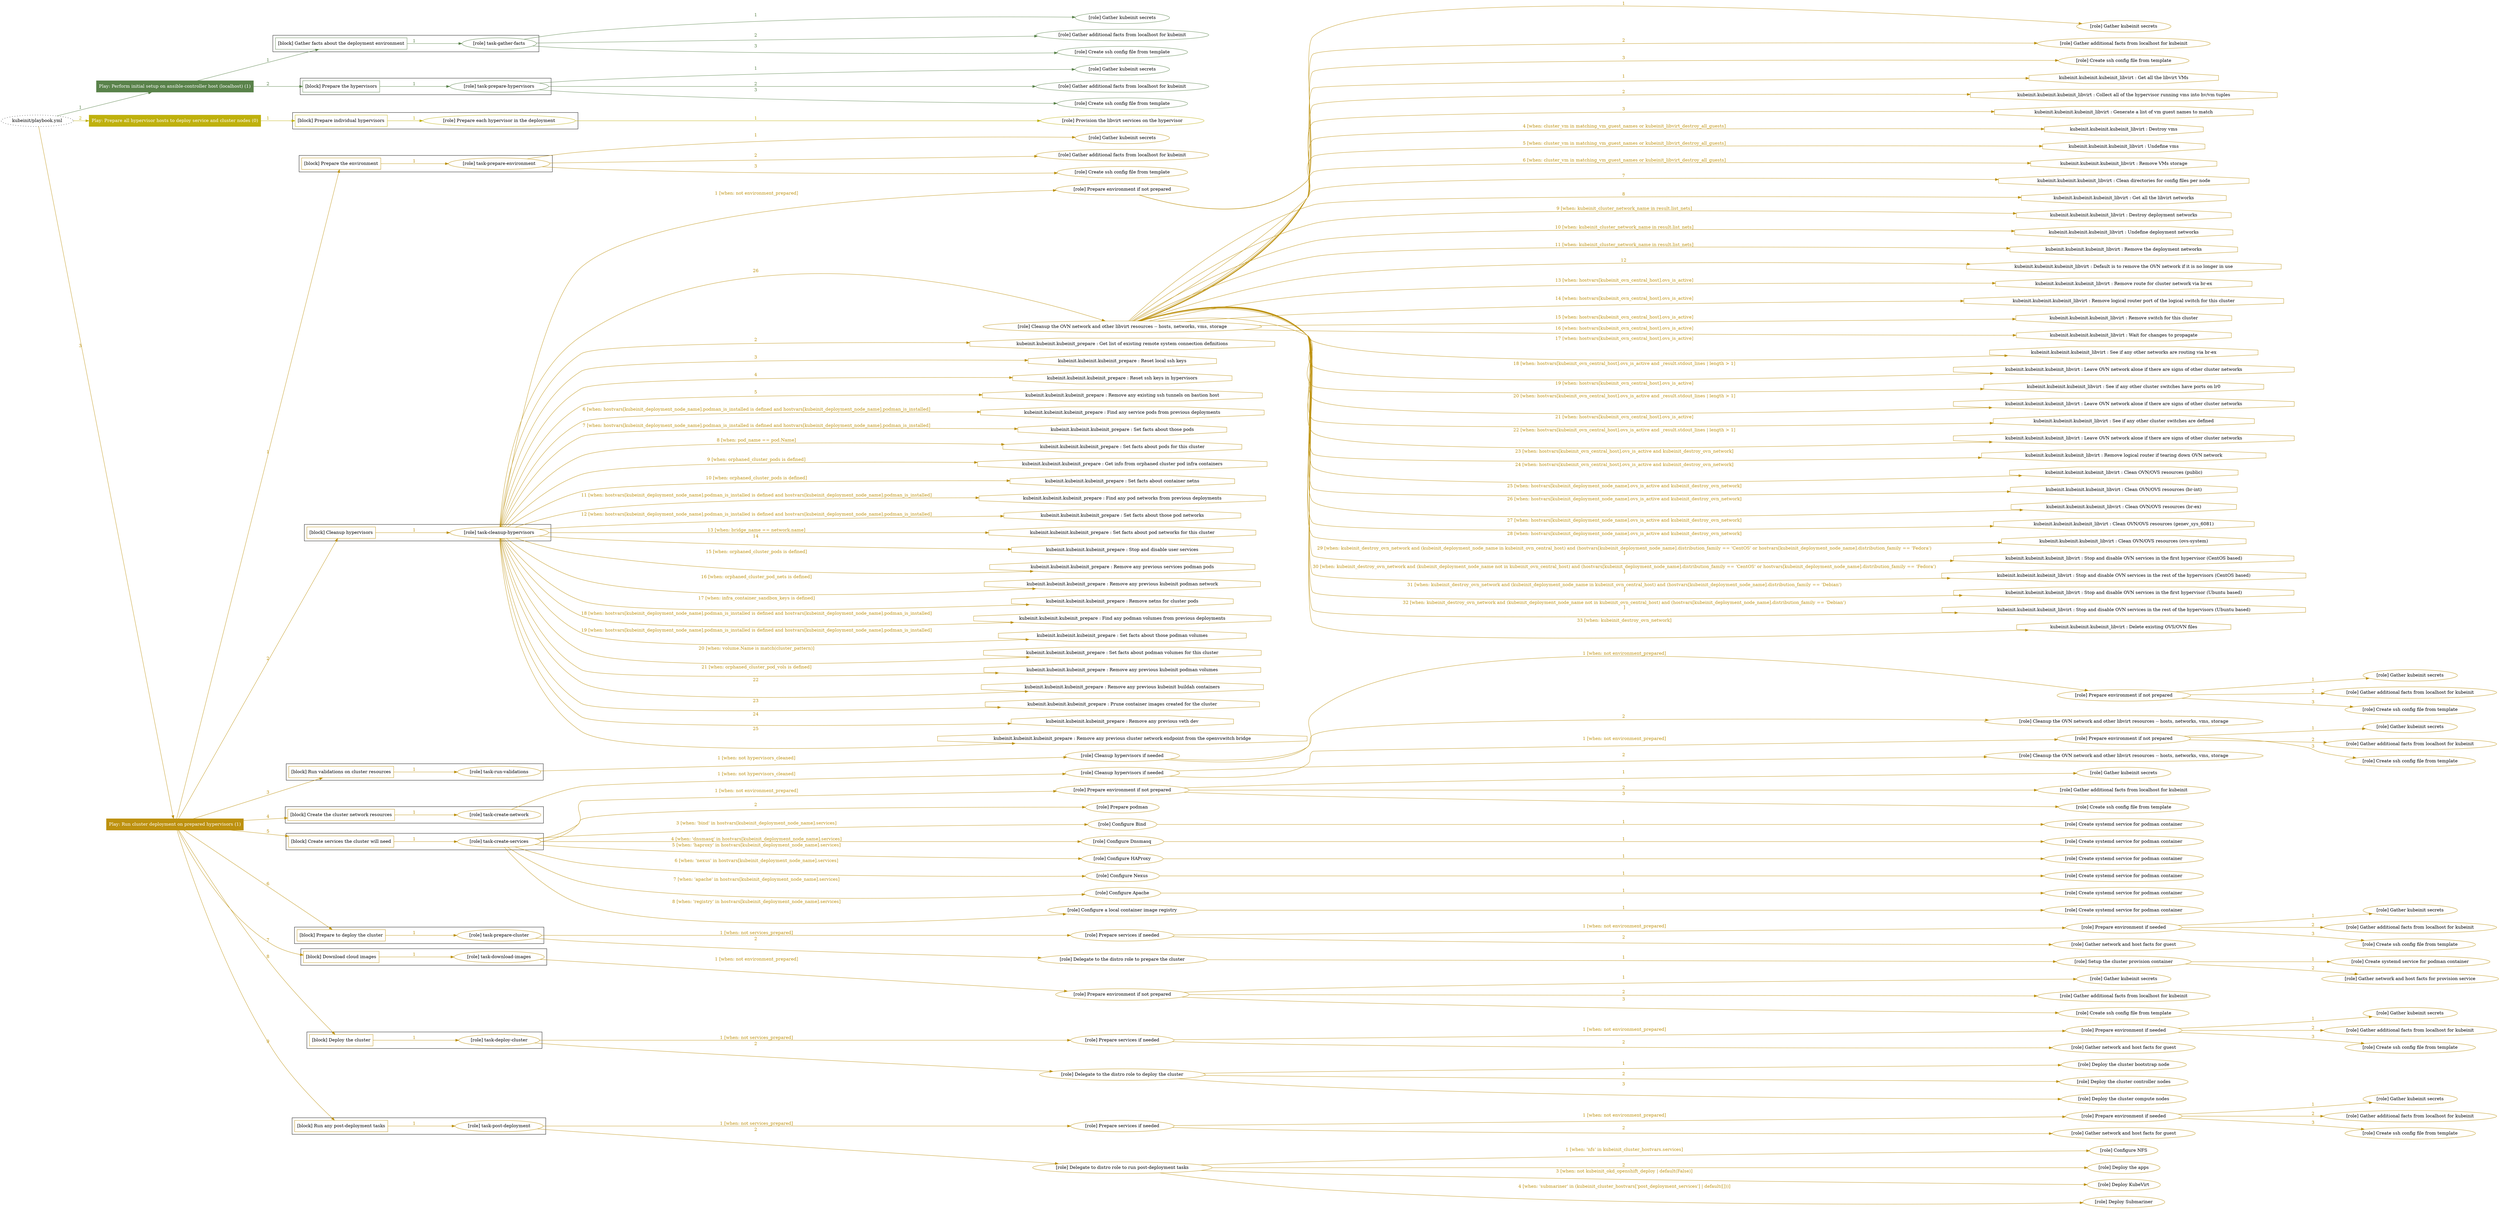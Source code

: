 digraph {
	graph [concentrate=true ordering=in rankdir=LR ratio=fill]
	edge [esep=5 sep=10]
	"kubeinit/playbook.yml" [URL="/home/runner/work/kubeinit/kubeinit/kubeinit/playbook.yml" id=playbook_961187fb style=dotted]
	play_18ecba57 [label="Play: Perform initial setup on ansible-controller host (localhost) (1)" URL="/home/runner/work/kubeinit/kubeinit/kubeinit/playbook.yml" color="#59824a" fontcolor="#ffffff" id=play_18ecba57 shape=box style=filled tooltip=localhost]
	"kubeinit/playbook.yml" -> play_18ecba57 [label="1 " color="#59824a" fontcolor="#59824a" id=edge_9d61dee4 labeltooltip="1 " tooltip="1 "]
	subgraph "Gather kubeinit secrets" {
		role_621def8b [label="[role] Gather kubeinit secrets" URL="/home/runner/.ansible/collections/ansible_collections/kubeinit/kubeinit/roles/kubeinit_prepare/tasks/gather_kubeinit_facts.yml" color="#59824a" id=role_621def8b tooltip="Gather kubeinit secrets"]
	}
	subgraph "Gather additional facts from localhost for kubeinit" {
		role_eff5fcf8 [label="[role] Gather additional facts from localhost for kubeinit" URL="/home/runner/.ansible/collections/ansible_collections/kubeinit/kubeinit/roles/kubeinit_prepare/tasks/gather_kubeinit_facts.yml" color="#59824a" id=role_eff5fcf8 tooltip="Gather additional facts from localhost for kubeinit"]
	}
	subgraph "Create ssh config file from template" {
		role_9d9ab9e0 [label="[role] Create ssh config file from template" URL="/home/runner/.ansible/collections/ansible_collections/kubeinit/kubeinit/roles/kubeinit_prepare/tasks/gather_kubeinit_facts.yml" color="#59824a" id=role_9d9ab9e0 tooltip="Create ssh config file from template"]
	}
	subgraph "task-gather-facts" {
		role_d5b74882 [label="[role] task-gather-facts" URL="/home/runner/work/kubeinit/kubeinit/kubeinit/playbook.yml" color="#59824a" id=role_d5b74882 tooltip="task-gather-facts"]
		role_d5b74882 -> role_621def8b [label="1 " color="#59824a" fontcolor="#59824a" id=edge_bb6caa3f labeltooltip="1 " tooltip="1 "]
		role_d5b74882 -> role_eff5fcf8 [label="2 " color="#59824a" fontcolor="#59824a" id=edge_62ddb19e labeltooltip="2 " tooltip="2 "]
		role_d5b74882 -> role_9d9ab9e0 [label="3 " color="#59824a" fontcolor="#59824a" id=edge_260d3675 labeltooltip="3 " tooltip="3 "]
	}
	subgraph "Gather kubeinit secrets" {
		role_6d8aa123 [label="[role] Gather kubeinit secrets" URL="/home/runner/.ansible/collections/ansible_collections/kubeinit/kubeinit/roles/kubeinit_prepare/tasks/gather_kubeinit_facts.yml" color="#59824a" id=role_6d8aa123 tooltip="Gather kubeinit secrets"]
	}
	subgraph "Gather additional facts from localhost for kubeinit" {
		role_ac342173 [label="[role] Gather additional facts from localhost for kubeinit" URL="/home/runner/.ansible/collections/ansible_collections/kubeinit/kubeinit/roles/kubeinit_prepare/tasks/gather_kubeinit_facts.yml" color="#59824a" id=role_ac342173 tooltip="Gather additional facts from localhost for kubeinit"]
	}
	subgraph "Create ssh config file from template" {
		role_2242161a [label="[role] Create ssh config file from template" URL="/home/runner/.ansible/collections/ansible_collections/kubeinit/kubeinit/roles/kubeinit_prepare/tasks/gather_kubeinit_facts.yml" color="#59824a" id=role_2242161a tooltip="Create ssh config file from template"]
	}
	subgraph "task-prepare-hypervisors" {
		role_3c7f3ee2 [label="[role] task-prepare-hypervisors" URL="/home/runner/work/kubeinit/kubeinit/kubeinit/playbook.yml" color="#59824a" id=role_3c7f3ee2 tooltip="task-prepare-hypervisors"]
		role_3c7f3ee2 -> role_6d8aa123 [label="1 " color="#59824a" fontcolor="#59824a" id=edge_b250bc42 labeltooltip="1 " tooltip="1 "]
		role_3c7f3ee2 -> role_ac342173 [label="2 " color="#59824a" fontcolor="#59824a" id=edge_a127756b labeltooltip="2 " tooltip="2 "]
		role_3c7f3ee2 -> role_2242161a [label="3 " color="#59824a" fontcolor="#59824a" id=edge_bc159593 labeltooltip="3 " tooltip="3 "]
	}
	subgraph "Play: Perform initial setup on ansible-controller host (localhost) (1)" {
		play_18ecba57 -> block_ee1cad09 [label=1 color="#59824a" fontcolor="#59824a" id=edge_cf44b29e labeltooltip=1 tooltip=1]
		subgraph cluster_block_ee1cad09 {
			block_ee1cad09 [label="[block] Gather facts about the deployment environment" URL="/home/runner/work/kubeinit/kubeinit/kubeinit/playbook.yml" color="#59824a" id=block_ee1cad09 labeltooltip="Gather facts about the deployment environment" shape=box tooltip="Gather facts about the deployment environment"]
			block_ee1cad09 -> role_d5b74882 [label="1 " color="#59824a" fontcolor="#59824a" id=edge_491fd7c8 labeltooltip="1 " tooltip="1 "]
		}
		play_18ecba57 -> block_804a2049 [label=2 color="#59824a" fontcolor="#59824a" id=edge_d118f336 labeltooltip=2 tooltip=2]
		subgraph cluster_block_804a2049 {
			block_804a2049 [label="[block] Prepare the hypervisors" URL="/home/runner/work/kubeinit/kubeinit/kubeinit/playbook.yml" color="#59824a" id=block_804a2049 labeltooltip="Prepare the hypervisors" shape=box tooltip="Prepare the hypervisors"]
			block_804a2049 -> role_3c7f3ee2 [label="1 " color="#59824a" fontcolor="#59824a" id=edge_eeef2ae7 labeltooltip="1 " tooltip="1 "]
		}
	}
	play_a10b6266 [label="Play: Prepare all hypervisor hosts to deploy service and cluster nodes (0)" URL="/home/runner/work/kubeinit/kubeinit/kubeinit/playbook.yml" color="#bfb10d" fontcolor="#ffffff" id=play_a10b6266 shape=box style=filled tooltip="Play: Prepare all hypervisor hosts to deploy service and cluster nodes (0)"]
	"kubeinit/playbook.yml" -> play_a10b6266 [label="2 " color="#bfb10d" fontcolor="#bfb10d" id=edge_973cf841 labeltooltip="2 " tooltip="2 "]
	subgraph "Provision the libvirt services on the hypervisor" {
		role_0dc8f6aa [label="[role] Provision the libvirt services on the hypervisor" URL="/home/runner/.ansible/collections/ansible_collections/kubeinit/kubeinit/roles/kubeinit_prepare/tasks/prepare_hypervisor.yml" color="#bfb10d" id=role_0dc8f6aa tooltip="Provision the libvirt services on the hypervisor"]
	}
	subgraph "Prepare each hypervisor in the deployment" {
		role_8e2218ef [label="[role] Prepare each hypervisor in the deployment" URL="/home/runner/work/kubeinit/kubeinit/kubeinit/playbook.yml" color="#bfb10d" id=role_8e2218ef tooltip="Prepare each hypervisor in the deployment"]
		role_8e2218ef -> role_0dc8f6aa [label="1 " color="#bfb10d" fontcolor="#bfb10d" id=edge_ae5f51f2 labeltooltip="1 " tooltip="1 "]
	}
	subgraph "Play: Prepare all hypervisor hosts to deploy service and cluster nodes (0)" {
		play_a10b6266 -> block_7f42ab62 [label=1 color="#bfb10d" fontcolor="#bfb10d" id=edge_3c9556d0 labeltooltip=1 tooltip=1]
		subgraph cluster_block_7f42ab62 {
			block_7f42ab62 [label="[block] Prepare individual hypervisors" URL="/home/runner/work/kubeinit/kubeinit/kubeinit/playbook.yml" color="#bfb10d" id=block_7f42ab62 labeltooltip="Prepare individual hypervisors" shape=box tooltip="Prepare individual hypervisors"]
			block_7f42ab62 -> role_8e2218ef [label="1 " color="#bfb10d" fontcolor="#bfb10d" id=edge_bcf19071 labeltooltip="1 " tooltip="1 "]
		}
	}
	play_bb32cb14 [label="Play: Run cluster deployment on prepared hypervisors (1)" URL="/home/runner/work/kubeinit/kubeinit/kubeinit/playbook.yml" color="#bd910f" fontcolor="#ffffff" id=play_bb32cb14 shape=box style=filled tooltip=localhost]
	"kubeinit/playbook.yml" -> play_bb32cb14 [label="3 " color="#bd910f" fontcolor="#bd910f" id=edge_5f1b2b25 labeltooltip="3 " tooltip="3 "]
	subgraph "Gather kubeinit secrets" {
		role_e9a455e1 [label="[role] Gather kubeinit secrets" URL="/home/runner/.ansible/collections/ansible_collections/kubeinit/kubeinit/roles/kubeinit_prepare/tasks/gather_kubeinit_facts.yml" color="#bd910f" id=role_e9a455e1 tooltip="Gather kubeinit secrets"]
	}
	subgraph "Gather additional facts from localhost for kubeinit" {
		role_3363bacd [label="[role] Gather additional facts from localhost for kubeinit" URL="/home/runner/.ansible/collections/ansible_collections/kubeinit/kubeinit/roles/kubeinit_prepare/tasks/gather_kubeinit_facts.yml" color="#bd910f" id=role_3363bacd tooltip="Gather additional facts from localhost for kubeinit"]
	}
	subgraph "Create ssh config file from template" {
		role_bae6ae44 [label="[role] Create ssh config file from template" URL="/home/runner/.ansible/collections/ansible_collections/kubeinit/kubeinit/roles/kubeinit_prepare/tasks/gather_kubeinit_facts.yml" color="#bd910f" id=role_bae6ae44 tooltip="Create ssh config file from template"]
	}
	subgraph "task-prepare-environment" {
		role_a4eca370 [label="[role] task-prepare-environment" URL="/home/runner/work/kubeinit/kubeinit/kubeinit/playbook.yml" color="#bd910f" id=role_a4eca370 tooltip="task-prepare-environment"]
		role_a4eca370 -> role_e9a455e1 [label="1 " color="#bd910f" fontcolor="#bd910f" id=edge_a5b6f280 labeltooltip="1 " tooltip="1 "]
		role_a4eca370 -> role_3363bacd [label="2 " color="#bd910f" fontcolor="#bd910f" id=edge_e9ad96a7 labeltooltip="2 " tooltip="2 "]
		role_a4eca370 -> role_bae6ae44 [label="3 " color="#bd910f" fontcolor="#bd910f" id=edge_9c98cc82 labeltooltip="3 " tooltip="3 "]
	}
	subgraph "Gather kubeinit secrets" {
		role_2bc2f3bb [label="[role] Gather kubeinit secrets" URL="/home/runner/.ansible/collections/ansible_collections/kubeinit/kubeinit/roles/kubeinit_prepare/tasks/gather_kubeinit_facts.yml" color="#bd910f" id=role_2bc2f3bb tooltip="Gather kubeinit secrets"]
	}
	subgraph "Gather additional facts from localhost for kubeinit" {
		role_0ca03db6 [label="[role] Gather additional facts from localhost for kubeinit" URL="/home/runner/.ansible/collections/ansible_collections/kubeinit/kubeinit/roles/kubeinit_prepare/tasks/gather_kubeinit_facts.yml" color="#bd910f" id=role_0ca03db6 tooltip="Gather additional facts from localhost for kubeinit"]
	}
	subgraph "Create ssh config file from template" {
		role_660198d2 [label="[role] Create ssh config file from template" URL="/home/runner/.ansible/collections/ansible_collections/kubeinit/kubeinit/roles/kubeinit_prepare/tasks/gather_kubeinit_facts.yml" color="#bd910f" id=role_660198d2 tooltip="Create ssh config file from template"]
	}
	subgraph "Prepare environment if not prepared" {
		role_5cb4aa7e [label="[role] Prepare environment if not prepared" URL="/home/runner/.ansible/collections/ansible_collections/kubeinit/kubeinit/roles/kubeinit_prepare/tasks/cleanup_hypervisors.yml" color="#bd910f" id=role_5cb4aa7e tooltip="Prepare environment if not prepared"]
		role_5cb4aa7e -> role_2bc2f3bb [label="1 " color="#bd910f" fontcolor="#bd910f" id=edge_79fb89f2 labeltooltip="1 " tooltip="1 "]
		role_5cb4aa7e -> role_0ca03db6 [label="2 " color="#bd910f" fontcolor="#bd910f" id=edge_5082adab labeltooltip="2 " tooltip="2 "]
		role_5cb4aa7e -> role_660198d2 [label="3 " color="#bd910f" fontcolor="#bd910f" id=edge_833f10f3 labeltooltip="3 " tooltip="3 "]
	}
	subgraph "Cleanup the OVN network and other libvirt resources -- hosts, networks, vms, storage" {
		role_8beebe9e [label="[role] Cleanup the OVN network and other libvirt resources -- hosts, networks, vms, storage" URL="/home/runner/.ansible/collections/ansible_collections/kubeinit/kubeinit/roles/kubeinit_prepare/tasks/cleanup_hypervisors.yml" color="#bd910f" id=role_8beebe9e tooltip="Cleanup the OVN network and other libvirt resources -- hosts, networks, vms, storage"]
		task_d2796284 [label="kubeinit.kubeinit.kubeinit_libvirt : Get all the libvirt VMs" URL="/home/runner/.ansible/collections/ansible_collections/kubeinit/kubeinit/roles/kubeinit_libvirt/tasks/cleanup_libvirt.yml" color="#bd910f" id=task_d2796284 shape=octagon tooltip="kubeinit.kubeinit.kubeinit_libvirt : Get all the libvirt VMs"]
		role_8beebe9e -> task_d2796284 [label="1 " color="#bd910f" fontcolor="#bd910f" id=edge_2462183c labeltooltip="1 " tooltip="1 "]
		task_1b9a333d [label="kubeinit.kubeinit.kubeinit_libvirt : Collect all of the hypervisor running vms into hv/vm tuples" URL="/home/runner/.ansible/collections/ansible_collections/kubeinit/kubeinit/roles/kubeinit_libvirt/tasks/cleanup_libvirt.yml" color="#bd910f" id=task_1b9a333d shape=octagon tooltip="kubeinit.kubeinit.kubeinit_libvirt : Collect all of the hypervisor running vms into hv/vm tuples"]
		role_8beebe9e -> task_1b9a333d [label="2 " color="#bd910f" fontcolor="#bd910f" id=edge_799d8c08 labeltooltip="2 " tooltip="2 "]
		task_0a3ab573 [label="kubeinit.kubeinit.kubeinit_libvirt : Generate a list of vm guest names to match" URL="/home/runner/.ansible/collections/ansible_collections/kubeinit/kubeinit/roles/kubeinit_libvirt/tasks/cleanup_libvirt.yml" color="#bd910f" id=task_0a3ab573 shape=octagon tooltip="kubeinit.kubeinit.kubeinit_libvirt : Generate a list of vm guest names to match"]
		role_8beebe9e -> task_0a3ab573 [label="3 " color="#bd910f" fontcolor="#bd910f" id=edge_2c18f9eb labeltooltip="3 " tooltip="3 "]
		task_d57457a1 [label="kubeinit.kubeinit.kubeinit_libvirt : Destroy vms" URL="/home/runner/.ansible/collections/ansible_collections/kubeinit/kubeinit/roles/kubeinit_libvirt/tasks/cleanup_libvirt.yml" color="#bd910f" id=task_d57457a1 shape=octagon tooltip="kubeinit.kubeinit.kubeinit_libvirt : Destroy vms"]
		role_8beebe9e -> task_d57457a1 [label="4 [when: cluster_vm in matching_vm_guest_names or kubeinit_libvirt_destroy_all_guests]" color="#bd910f" fontcolor="#bd910f" id=edge_fe50f51b labeltooltip="4 [when: cluster_vm in matching_vm_guest_names or kubeinit_libvirt_destroy_all_guests]" tooltip="4 [when: cluster_vm in matching_vm_guest_names or kubeinit_libvirt_destroy_all_guests]"]
		task_9671f00b [label="kubeinit.kubeinit.kubeinit_libvirt : Undefine vms" URL="/home/runner/.ansible/collections/ansible_collections/kubeinit/kubeinit/roles/kubeinit_libvirt/tasks/cleanup_libvirt.yml" color="#bd910f" id=task_9671f00b shape=octagon tooltip="kubeinit.kubeinit.kubeinit_libvirt : Undefine vms"]
		role_8beebe9e -> task_9671f00b [label="5 [when: cluster_vm in matching_vm_guest_names or kubeinit_libvirt_destroy_all_guests]" color="#bd910f" fontcolor="#bd910f" id=edge_e3e1db6e labeltooltip="5 [when: cluster_vm in matching_vm_guest_names or kubeinit_libvirt_destroy_all_guests]" tooltip="5 [when: cluster_vm in matching_vm_guest_names or kubeinit_libvirt_destroy_all_guests]"]
		task_43adeff4 [label="kubeinit.kubeinit.kubeinit_libvirt : Remove VMs storage" URL="/home/runner/.ansible/collections/ansible_collections/kubeinit/kubeinit/roles/kubeinit_libvirt/tasks/cleanup_libvirt.yml" color="#bd910f" id=task_43adeff4 shape=octagon tooltip="kubeinit.kubeinit.kubeinit_libvirt : Remove VMs storage"]
		role_8beebe9e -> task_43adeff4 [label="6 [when: cluster_vm in matching_vm_guest_names or kubeinit_libvirt_destroy_all_guests]" color="#bd910f" fontcolor="#bd910f" id=edge_b31bbd4b labeltooltip="6 [when: cluster_vm in matching_vm_guest_names or kubeinit_libvirt_destroy_all_guests]" tooltip="6 [when: cluster_vm in matching_vm_guest_names or kubeinit_libvirt_destroy_all_guests]"]
		task_43e2f7f9 [label="kubeinit.kubeinit.kubeinit_libvirt : Clean directories for config files per node" URL="/home/runner/.ansible/collections/ansible_collections/kubeinit/kubeinit/roles/kubeinit_libvirt/tasks/cleanup_libvirt.yml" color="#bd910f" id=task_43e2f7f9 shape=octagon tooltip="kubeinit.kubeinit.kubeinit_libvirt : Clean directories for config files per node"]
		role_8beebe9e -> task_43e2f7f9 [label="7 " color="#bd910f" fontcolor="#bd910f" id=edge_b9ba5f01 labeltooltip="7 " tooltip="7 "]
		task_426644c4 [label="kubeinit.kubeinit.kubeinit_libvirt : Get all the libvirt networks" URL="/home/runner/.ansible/collections/ansible_collections/kubeinit/kubeinit/roles/kubeinit_libvirt/tasks/cleanup_libvirt.yml" color="#bd910f" id=task_426644c4 shape=octagon tooltip="kubeinit.kubeinit.kubeinit_libvirt : Get all the libvirt networks"]
		role_8beebe9e -> task_426644c4 [label="8 " color="#bd910f" fontcolor="#bd910f" id=edge_b33b8450 labeltooltip="8 " tooltip="8 "]
		task_469c71bb [label="kubeinit.kubeinit.kubeinit_libvirt : Destroy deployment networks" URL="/home/runner/.ansible/collections/ansible_collections/kubeinit/kubeinit/roles/kubeinit_libvirt/tasks/cleanup_libvirt.yml" color="#bd910f" id=task_469c71bb shape=octagon tooltip="kubeinit.kubeinit.kubeinit_libvirt : Destroy deployment networks"]
		role_8beebe9e -> task_469c71bb [label="9 [when: kubeinit_cluster_network_name in result.list_nets]" color="#bd910f" fontcolor="#bd910f" id=edge_1cd4840b labeltooltip="9 [when: kubeinit_cluster_network_name in result.list_nets]" tooltip="9 [when: kubeinit_cluster_network_name in result.list_nets]"]
		task_6eee51f3 [label="kubeinit.kubeinit.kubeinit_libvirt : Undefine deployment networks" URL="/home/runner/.ansible/collections/ansible_collections/kubeinit/kubeinit/roles/kubeinit_libvirt/tasks/cleanup_libvirt.yml" color="#bd910f" id=task_6eee51f3 shape=octagon tooltip="kubeinit.kubeinit.kubeinit_libvirt : Undefine deployment networks"]
		role_8beebe9e -> task_6eee51f3 [label="10 [when: kubeinit_cluster_network_name in result.list_nets]" color="#bd910f" fontcolor="#bd910f" id=edge_587aaa05 labeltooltip="10 [when: kubeinit_cluster_network_name in result.list_nets]" tooltip="10 [when: kubeinit_cluster_network_name in result.list_nets]"]
		task_460cec64 [label="kubeinit.kubeinit.kubeinit_libvirt : Remove the deployment networks" URL="/home/runner/.ansible/collections/ansible_collections/kubeinit/kubeinit/roles/kubeinit_libvirt/tasks/cleanup_libvirt.yml" color="#bd910f" id=task_460cec64 shape=octagon tooltip="kubeinit.kubeinit.kubeinit_libvirt : Remove the deployment networks"]
		role_8beebe9e -> task_460cec64 [label="11 [when: kubeinit_cluster_network_name in result.list_nets]" color="#bd910f" fontcolor="#bd910f" id=edge_f777c184 labeltooltip="11 [when: kubeinit_cluster_network_name in result.list_nets]" tooltip="11 [when: kubeinit_cluster_network_name in result.list_nets]"]
		task_6d8c5904 [label="kubeinit.kubeinit.kubeinit_libvirt : Default is to remove the OVN network if it is no longer in use" URL="/home/runner/.ansible/collections/ansible_collections/kubeinit/kubeinit/roles/kubeinit_libvirt/tasks/cleanup_libvirt.yml" color="#bd910f" id=task_6d8c5904 shape=octagon tooltip="kubeinit.kubeinit.kubeinit_libvirt : Default is to remove the OVN network if it is no longer in use"]
		role_8beebe9e -> task_6d8c5904 [label="12 " color="#bd910f" fontcolor="#bd910f" id=edge_cae07b11 labeltooltip="12 " tooltip="12 "]
		task_c38ef7bf [label="kubeinit.kubeinit.kubeinit_libvirt : Remove route for cluster network via br-ex" URL="/home/runner/.ansible/collections/ansible_collections/kubeinit/kubeinit/roles/kubeinit_libvirt/tasks/cleanup_libvirt.yml" color="#bd910f" id=task_c38ef7bf shape=octagon tooltip="kubeinit.kubeinit.kubeinit_libvirt : Remove route for cluster network via br-ex"]
		role_8beebe9e -> task_c38ef7bf [label="13 [when: hostvars[kubeinit_ovn_central_host].ovs_is_active]" color="#bd910f" fontcolor="#bd910f" id=edge_02abc52e labeltooltip="13 [when: hostvars[kubeinit_ovn_central_host].ovs_is_active]" tooltip="13 [when: hostvars[kubeinit_ovn_central_host].ovs_is_active]"]
		task_593c06b8 [label="kubeinit.kubeinit.kubeinit_libvirt : Remove logical router port of the logical switch for this cluster" URL="/home/runner/.ansible/collections/ansible_collections/kubeinit/kubeinit/roles/kubeinit_libvirt/tasks/cleanup_libvirt.yml" color="#bd910f" id=task_593c06b8 shape=octagon tooltip="kubeinit.kubeinit.kubeinit_libvirt : Remove logical router port of the logical switch for this cluster"]
		role_8beebe9e -> task_593c06b8 [label="14 [when: hostvars[kubeinit_ovn_central_host].ovs_is_active]" color="#bd910f" fontcolor="#bd910f" id=edge_6bbae8d2 labeltooltip="14 [when: hostvars[kubeinit_ovn_central_host].ovs_is_active]" tooltip="14 [when: hostvars[kubeinit_ovn_central_host].ovs_is_active]"]
		task_f5ce65af [label="kubeinit.kubeinit.kubeinit_libvirt : Remove switch for this cluster" URL="/home/runner/.ansible/collections/ansible_collections/kubeinit/kubeinit/roles/kubeinit_libvirt/tasks/cleanup_libvirt.yml" color="#bd910f" id=task_f5ce65af shape=octagon tooltip="kubeinit.kubeinit.kubeinit_libvirt : Remove switch for this cluster"]
		role_8beebe9e -> task_f5ce65af [label="15 [when: hostvars[kubeinit_ovn_central_host].ovs_is_active]" color="#bd910f" fontcolor="#bd910f" id=edge_e8db3660 labeltooltip="15 [when: hostvars[kubeinit_ovn_central_host].ovs_is_active]" tooltip="15 [when: hostvars[kubeinit_ovn_central_host].ovs_is_active]"]
		task_e0ea9bb9 [label="kubeinit.kubeinit.kubeinit_libvirt : Wait for changes to propagate" URL="/home/runner/.ansible/collections/ansible_collections/kubeinit/kubeinit/roles/kubeinit_libvirt/tasks/cleanup_libvirt.yml" color="#bd910f" id=task_e0ea9bb9 shape=octagon tooltip="kubeinit.kubeinit.kubeinit_libvirt : Wait for changes to propagate"]
		role_8beebe9e -> task_e0ea9bb9 [label="16 [when: hostvars[kubeinit_ovn_central_host].ovs_is_active]" color="#bd910f" fontcolor="#bd910f" id=edge_9f37c9b6 labeltooltip="16 [when: hostvars[kubeinit_ovn_central_host].ovs_is_active]" tooltip="16 [when: hostvars[kubeinit_ovn_central_host].ovs_is_active]"]
		task_b8226064 [label="kubeinit.kubeinit.kubeinit_libvirt : See if any other networks are routing via br-ex" URL="/home/runner/.ansible/collections/ansible_collections/kubeinit/kubeinit/roles/kubeinit_libvirt/tasks/cleanup_libvirt.yml" color="#bd910f" id=task_b8226064 shape=octagon tooltip="kubeinit.kubeinit.kubeinit_libvirt : See if any other networks are routing via br-ex"]
		role_8beebe9e -> task_b8226064 [label="17 [when: hostvars[kubeinit_ovn_central_host].ovs_is_active]" color="#bd910f" fontcolor="#bd910f" id=edge_3dfbf950 labeltooltip="17 [when: hostvars[kubeinit_ovn_central_host].ovs_is_active]" tooltip="17 [when: hostvars[kubeinit_ovn_central_host].ovs_is_active]"]
		task_bfaa3d4b [label="kubeinit.kubeinit.kubeinit_libvirt : Leave OVN network alone if there are signs of other cluster networks" URL="/home/runner/.ansible/collections/ansible_collections/kubeinit/kubeinit/roles/kubeinit_libvirt/tasks/cleanup_libvirt.yml" color="#bd910f" id=task_bfaa3d4b shape=octagon tooltip="kubeinit.kubeinit.kubeinit_libvirt : Leave OVN network alone if there are signs of other cluster networks"]
		role_8beebe9e -> task_bfaa3d4b [label="18 [when: hostvars[kubeinit_ovn_central_host].ovs_is_active and _result.stdout_lines | length > 1]" color="#bd910f" fontcolor="#bd910f" id=edge_0cc85797 labeltooltip="18 [when: hostvars[kubeinit_ovn_central_host].ovs_is_active and _result.stdout_lines | length > 1]" tooltip="18 [when: hostvars[kubeinit_ovn_central_host].ovs_is_active and _result.stdout_lines | length > 1]"]
		task_364abb9b [label="kubeinit.kubeinit.kubeinit_libvirt : See if any other cluster switches have ports on lr0" URL="/home/runner/.ansible/collections/ansible_collections/kubeinit/kubeinit/roles/kubeinit_libvirt/tasks/cleanup_libvirt.yml" color="#bd910f" id=task_364abb9b shape=octagon tooltip="kubeinit.kubeinit.kubeinit_libvirt : See if any other cluster switches have ports on lr0"]
		role_8beebe9e -> task_364abb9b [label="19 [when: hostvars[kubeinit_ovn_central_host].ovs_is_active]" color="#bd910f" fontcolor="#bd910f" id=edge_39a30cec labeltooltip="19 [when: hostvars[kubeinit_ovn_central_host].ovs_is_active]" tooltip="19 [when: hostvars[kubeinit_ovn_central_host].ovs_is_active]"]
		task_314e1c72 [label="kubeinit.kubeinit.kubeinit_libvirt : Leave OVN network alone if there are signs of other cluster networks" URL="/home/runner/.ansible/collections/ansible_collections/kubeinit/kubeinit/roles/kubeinit_libvirt/tasks/cleanup_libvirt.yml" color="#bd910f" id=task_314e1c72 shape=octagon tooltip="kubeinit.kubeinit.kubeinit_libvirt : Leave OVN network alone if there are signs of other cluster networks"]
		role_8beebe9e -> task_314e1c72 [label="20 [when: hostvars[kubeinit_ovn_central_host].ovs_is_active and _result.stdout_lines | length > 1]" color="#bd910f" fontcolor="#bd910f" id=edge_58cb6d21 labeltooltip="20 [when: hostvars[kubeinit_ovn_central_host].ovs_is_active and _result.stdout_lines | length > 1]" tooltip="20 [when: hostvars[kubeinit_ovn_central_host].ovs_is_active and _result.stdout_lines | length > 1]"]
		task_91c14c0a [label="kubeinit.kubeinit.kubeinit_libvirt : See if any other cluster switches are defined" URL="/home/runner/.ansible/collections/ansible_collections/kubeinit/kubeinit/roles/kubeinit_libvirt/tasks/cleanup_libvirt.yml" color="#bd910f" id=task_91c14c0a shape=octagon tooltip="kubeinit.kubeinit.kubeinit_libvirt : See if any other cluster switches are defined"]
		role_8beebe9e -> task_91c14c0a [label="21 [when: hostvars[kubeinit_ovn_central_host].ovs_is_active]" color="#bd910f" fontcolor="#bd910f" id=edge_d282524a labeltooltip="21 [when: hostvars[kubeinit_ovn_central_host].ovs_is_active]" tooltip="21 [when: hostvars[kubeinit_ovn_central_host].ovs_is_active]"]
		task_c073e1ef [label="kubeinit.kubeinit.kubeinit_libvirt : Leave OVN network alone if there are signs of other cluster networks" URL="/home/runner/.ansible/collections/ansible_collections/kubeinit/kubeinit/roles/kubeinit_libvirt/tasks/cleanup_libvirt.yml" color="#bd910f" id=task_c073e1ef shape=octagon tooltip="kubeinit.kubeinit.kubeinit_libvirt : Leave OVN network alone if there are signs of other cluster networks"]
		role_8beebe9e -> task_c073e1ef [label="22 [when: hostvars[kubeinit_ovn_central_host].ovs_is_active and _result.stdout_lines | length > 1]" color="#bd910f" fontcolor="#bd910f" id=edge_c2a9b040 labeltooltip="22 [when: hostvars[kubeinit_ovn_central_host].ovs_is_active and _result.stdout_lines | length > 1]" tooltip="22 [when: hostvars[kubeinit_ovn_central_host].ovs_is_active and _result.stdout_lines | length > 1]"]
		task_5359d571 [label="kubeinit.kubeinit.kubeinit_libvirt : Remove logical router if tearing down OVN network" URL="/home/runner/.ansible/collections/ansible_collections/kubeinit/kubeinit/roles/kubeinit_libvirt/tasks/cleanup_libvirt.yml" color="#bd910f" id=task_5359d571 shape=octagon tooltip="kubeinit.kubeinit.kubeinit_libvirt : Remove logical router if tearing down OVN network"]
		role_8beebe9e -> task_5359d571 [label="23 [when: hostvars[kubeinit_ovn_central_host].ovs_is_active and kubeinit_destroy_ovn_network]" color="#bd910f" fontcolor="#bd910f" id=edge_d0648d5d labeltooltip="23 [when: hostvars[kubeinit_ovn_central_host].ovs_is_active and kubeinit_destroy_ovn_network]" tooltip="23 [when: hostvars[kubeinit_ovn_central_host].ovs_is_active and kubeinit_destroy_ovn_network]"]
		task_36304137 [label="kubeinit.kubeinit.kubeinit_libvirt : Clean OVN/OVS resources (public)" URL="/home/runner/.ansible/collections/ansible_collections/kubeinit/kubeinit/roles/kubeinit_libvirt/tasks/cleanup_libvirt.yml" color="#bd910f" id=task_36304137 shape=octagon tooltip="kubeinit.kubeinit.kubeinit_libvirt : Clean OVN/OVS resources (public)"]
		role_8beebe9e -> task_36304137 [label="24 [when: hostvars[kubeinit_ovn_central_host].ovs_is_active and kubeinit_destroy_ovn_network]" color="#bd910f" fontcolor="#bd910f" id=edge_40887e50 labeltooltip="24 [when: hostvars[kubeinit_ovn_central_host].ovs_is_active and kubeinit_destroy_ovn_network]" tooltip="24 [when: hostvars[kubeinit_ovn_central_host].ovs_is_active and kubeinit_destroy_ovn_network]"]
		task_8a2b9f3e [label="kubeinit.kubeinit.kubeinit_libvirt : Clean OVN/OVS resources (br-int)" URL="/home/runner/.ansible/collections/ansible_collections/kubeinit/kubeinit/roles/kubeinit_libvirt/tasks/cleanup_libvirt.yml" color="#bd910f" id=task_8a2b9f3e shape=octagon tooltip="kubeinit.kubeinit.kubeinit_libvirt : Clean OVN/OVS resources (br-int)"]
		role_8beebe9e -> task_8a2b9f3e [label="25 [when: hostvars[kubeinit_deployment_node_name].ovs_is_active and kubeinit_destroy_ovn_network]" color="#bd910f" fontcolor="#bd910f" id=edge_d15cab71 labeltooltip="25 [when: hostvars[kubeinit_deployment_node_name].ovs_is_active and kubeinit_destroy_ovn_network]" tooltip="25 [when: hostvars[kubeinit_deployment_node_name].ovs_is_active and kubeinit_destroy_ovn_network]"]
		task_ac2a424b [label="kubeinit.kubeinit.kubeinit_libvirt : Clean OVN/OVS resources (br-ex)" URL="/home/runner/.ansible/collections/ansible_collections/kubeinit/kubeinit/roles/kubeinit_libvirt/tasks/cleanup_libvirt.yml" color="#bd910f" id=task_ac2a424b shape=octagon tooltip="kubeinit.kubeinit.kubeinit_libvirt : Clean OVN/OVS resources (br-ex)"]
		role_8beebe9e -> task_ac2a424b [label="26 [when: hostvars[kubeinit_deployment_node_name].ovs_is_active and kubeinit_destroy_ovn_network]" color="#bd910f" fontcolor="#bd910f" id=edge_6a083d1e labeltooltip="26 [when: hostvars[kubeinit_deployment_node_name].ovs_is_active and kubeinit_destroy_ovn_network]" tooltip="26 [when: hostvars[kubeinit_deployment_node_name].ovs_is_active and kubeinit_destroy_ovn_network]"]
		task_21690291 [label="kubeinit.kubeinit.kubeinit_libvirt : Clean OVN/OVS resources (genev_sys_6081)" URL="/home/runner/.ansible/collections/ansible_collections/kubeinit/kubeinit/roles/kubeinit_libvirt/tasks/cleanup_libvirt.yml" color="#bd910f" id=task_21690291 shape=octagon tooltip="kubeinit.kubeinit.kubeinit_libvirt : Clean OVN/OVS resources (genev_sys_6081)"]
		role_8beebe9e -> task_21690291 [label="27 [when: hostvars[kubeinit_deployment_node_name].ovs_is_active and kubeinit_destroy_ovn_network]" color="#bd910f" fontcolor="#bd910f" id=edge_a3be5a1a labeltooltip="27 [when: hostvars[kubeinit_deployment_node_name].ovs_is_active and kubeinit_destroy_ovn_network]" tooltip="27 [when: hostvars[kubeinit_deployment_node_name].ovs_is_active and kubeinit_destroy_ovn_network]"]
		task_468f04bf [label="kubeinit.kubeinit.kubeinit_libvirt : Clean OVN/OVS resources (ovs-system)" URL="/home/runner/.ansible/collections/ansible_collections/kubeinit/kubeinit/roles/kubeinit_libvirt/tasks/cleanup_libvirt.yml" color="#bd910f" id=task_468f04bf shape=octagon tooltip="kubeinit.kubeinit.kubeinit_libvirt : Clean OVN/OVS resources (ovs-system)"]
		role_8beebe9e -> task_468f04bf [label="28 [when: hostvars[kubeinit_deployment_node_name].ovs_is_active and kubeinit_destroy_ovn_network]" color="#bd910f" fontcolor="#bd910f" id=edge_db408be0 labeltooltip="28 [when: hostvars[kubeinit_deployment_node_name].ovs_is_active and kubeinit_destroy_ovn_network]" tooltip="28 [when: hostvars[kubeinit_deployment_node_name].ovs_is_active and kubeinit_destroy_ovn_network]"]
		task_19e85bc6 [label="kubeinit.kubeinit.kubeinit_libvirt : Stop and disable OVN services in the first hypervisor (CentOS based)" URL="/home/runner/.ansible/collections/ansible_collections/kubeinit/kubeinit/roles/kubeinit_libvirt/tasks/cleanup_libvirt.yml" color="#bd910f" id=task_19e85bc6 shape=octagon tooltip="kubeinit.kubeinit.kubeinit_libvirt : Stop and disable OVN services in the first hypervisor (CentOS based)"]
		role_8beebe9e -> task_19e85bc6 [label="29 [when: kubeinit_destroy_ovn_network and (kubeinit_deployment_node_name in kubeinit_ovn_central_host) and (hostvars[kubeinit_deployment_node_name].distribution_family == 'CentOS' or hostvars[kubeinit_deployment_node_name].distribution_family == 'Fedora')
]" color="#bd910f" fontcolor="#bd910f" id=edge_6aff4a55 labeltooltip="29 [when: kubeinit_destroy_ovn_network and (kubeinit_deployment_node_name in kubeinit_ovn_central_host) and (hostvars[kubeinit_deployment_node_name].distribution_family == 'CentOS' or hostvars[kubeinit_deployment_node_name].distribution_family == 'Fedora')
]" tooltip="29 [when: kubeinit_destroy_ovn_network and (kubeinit_deployment_node_name in kubeinit_ovn_central_host) and (hostvars[kubeinit_deployment_node_name].distribution_family == 'CentOS' or hostvars[kubeinit_deployment_node_name].distribution_family == 'Fedora')
]"]
		task_fa71fd5c [label="kubeinit.kubeinit.kubeinit_libvirt : Stop and disable OVN services in the rest of the hypervisors (CentOS based)" URL="/home/runner/.ansible/collections/ansible_collections/kubeinit/kubeinit/roles/kubeinit_libvirt/tasks/cleanup_libvirt.yml" color="#bd910f" id=task_fa71fd5c shape=octagon tooltip="kubeinit.kubeinit.kubeinit_libvirt : Stop and disable OVN services in the rest of the hypervisors (CentOS based)"]
		role_8beebe9e -> task_fa71fd5c [label="30 [when: kubeinit_destroy_ovn_network and (kubeinit_deployment_node_name not in kubeinit_ovn_central_host) and (hostvars[kubeinit_deployment_node_name].distribution_family == 'CentOS' or hostvars[kubeinit_deployment_node_name].distribution_family == 'Fedora')
]" color="#bd910f" fontcolor="#bd910f" id=edge_253e76c4 labeltooltip="30 [when: kubeinit_destroy_ovn_network and (kubeinit_deployment_node_name not in kubeinit_ovn_central_host) and (hostvars[kubeinit_deployment_node_name].distribution_family == 'CentOS' or hostvars[kubeinit_deployment_node_name].distribution_family == 'Fedora')
]" tooltip="30 [when: kubeinit_destroy_ovn_network and (kubeinit_deployment_node_name not in kubeinit_ovn_central_host) and (hostvars[kubeinit_deployment_node_name].distribution_family == 'CentOS' or hostvars[kubeinit_deployment_node_name].distribution_family == 'Fedora')
]"]
		task_6a19b79c [label="kubeinit.kubeinit.kubeinit_libvirt : Stop and disable OVN services in the first hypervisor (Ubuntu based)" URL="/home/runner/.ansible/collections/ansible_collections/kubeinit/kubeinit/roles/kubeinit_libvirt/tasks/cleanup_libvirt.yml" color="#bd910f" id=task_6a19b79c shape=octagon tooltip="kubeinit.kubeinit.kubeinit_libvirt : Stop and disable OVN services in the first hypervisor (Ubuntu based)"]
		role_8beebe9e -> task_6a19b79c [label="31 [when: kubeinit_destroy_ovn_network and (kubeinit_deployment_node_name in kubeinit_ovn_central_host) and (hostvars[kubeinit_deployment_node_name].distribution_family == 'Debian')
]" color="#bd910f" fontcolor="#bd910f" id=edge_3e6accf6 labeltooltip="31 [when: kubeinit_destroy_ovn_network and (kubeinit_deployment_node_name in kubeinit_ovn_central_host) and (hostvars[kubeinit_deployment_node_name].distribution_family == 'Debian')
]" tooltip="31 [when: kubeinit_destroy_ovn_network and (kubeinit_deployment_node_name in kubeinit_ovn_central_host) and (hostvars[kubeinit_deployment_node_name].distribution_family == 'Debian')
]"]
		task_0079841f [label="kubeinit.kubeinit.kubeinit_libvirt : Stop and disable OVN services in the rest of the hypervisors (Ubuntu based)" URL="/home/runner/.ansible/collections/ansible_collections/kubeinit/kubeinit/roles/kubeinit_libvirt/tasks/cleanup_libvirt.yml" color="#bd910f" id=task_0079841f shape=octagon tooltip="kubeinit.kubeinit.kubeinit_libvirt : Stop and disable OVN services in the rest of the hypervisors (Ubuntu based)"]
		role_8beebe9e -> task_0079841f [label="32 [when: kubeinit_destroy_ovn_network and (kubeinit_deployment_node_name not in kubeinit_ovn_central_host) and (hostvars[kubeinit_deployment_node_name].distribution_family == 'Debian')
]" color="#bd910f" fontcolor="#bd910f" id=edge_27eeb551 labeltooltip="32 [when: kubeinit_destroy_ovn_network and (kubeinit_deployment_node_name not in kubeinit_ovn_central_host) and (hostvars[kubeinit_deployment_node_name].distribution_family == 'Debian')
]" tooltip="32 [when: kubeinit_destroy_ovn_network and (kubeinit_deployment_node_name not in kubeinit_ovn_central_host) and (hostvars[kubeinit_deployment_node_name].distribution_family == 'Debian')
]"]
		task_de7fea1d [label="kubeinit.kubeinit.kubeinit_libvirt : Delete existing OVS/OVN files" URL="/home/runner/.ansible/collections/ansible_collections/kubeinit/kubeinit/roles/kubeinit_libvirt/tasks/cleanup_libvirt.yml" color="#bd910f" id=task_de7fea1d shape=octagon tooltip="kubeinit.kubeinit.kubeinit_libvirt : Delete existing OVS/OVN files"]
		role_8beebe9e -> task_de7fea1d [label="33 [when: kubeinit_destroy_ovn_network]" color="#bd910f" fontcolor="#bd910f" id=edge_af0f8a7d labeltooltip="33 [when: kubeinit_destroy_ovn_network]" tooltip="33 [when: kubeinit_destroy_ovn_network]"]
	}
	subgraph "task-cleanup-hypervisors" {
		role_31b2543a [label="[role] task-cleanup-hypervisors" URL="/home/runner/work/kubeinit/kubeinit/kubeinit/playbook.yml" color="#bd910f" id=role_31b2543a tooltip="task-cleanup-hypervisors"]
		role_31b2543a -> role_5cb4aa7e [label="1 [when: not environment_prepared]" color="#bd910f" fontcolor="#bd910f" id=edge_1051fa20 labeltooltip="1 [when: not environment_prepared]" tooltip="1 [when: not environment_prepared]"]
		task_92b23f0c [label="kubeinit.kubeinit.kubeinit_prepare : Get list of existing remote system connection definitions" URL="/home/runner/.ansible/collections/ansible_collections/kubeinit/kubeinit/roles/kubeinit_prepare/tasks/cleanup_hypervisors.yml" color="#bd910f" id=task_92b23f0c shape=octagon tooltip="kubeinit.kubeinit.kubeinit_prepare : Get list of existing remote system connection definitions"]
		role_31b2543a -> task_92b23f0c [label="2 " color="#bd910f" fontcolor="#bd910f" id=edge_90e076f5 labeltooltip="2 " tooltip="2 "]
		task_d4aa50c5 [label="kubeinit.kubeinit.kubeinit_prepare : Reset local ssh keys" URL="/home/runner/.ansible/collections/ansible_collections/kubeinit/kubeinit/roles/kubeinit_prepare/tasks/cleanup_hypervisors.yml" color="#bd910f" id=task_d4aa50c5 shape=octagon tooltip="kubeinit.kubeinit.kubeinit_prepare : Reset local ssh keys"]
		role_31b2543a -> task_d4aa50c5 [label="3 " color="#bd910f" fontcolor="#bd910f" id=edge_fb05ce55 labeltooltip="3 " tooltip="3 "]
		task_734367fa [label="kubeinit.kubeinit.kubeinit_prepare : Reset ssh keys in hypervisors" URL="/home/runner/.ansible/collections/ansible_collections/kubeinit/kubeinit/roles/kubeinit_prepare/tasks/cleanup_hypervisors.yml" color="#bd910f" id=task_734367fa shape=octagon tooltip="kubeinit.kubeinit.kubeinit_prepare : Reset ssh keys in hypervisors"]
		role_31b2543a -> task_734367fa [label="4 " color="#bd910f" fontcolor="#bd910f" id=edge_e6460605 labeltooltip="4 " tooltip="4 "]
		task_65e970f5 [label="kubeinit.kubeinit.kubeinit_prepare : Remove any existing ssh tunnels on bastion host" URL="/home/runner/.ansible/collections/ansible_collections/kubeinit/kubeinit/roles/kubeinit_prepare/tasks/cleanup_hypervisors.yml" color="#bd910f" id=task_65e970f5 shape=octagon tooltip="kubeinit.kubeinit.kubeinit_prepare : Remove any existing ssh tunnels on bastion host"]
		role_31b2543a -> task_65e970f5 [label="5 " color="#bd910f" fontcolor="#bd910f" id=edge_f68a2661 labeltooltip="5 " tooltip="5 "]
		task_642ff536 [label="kubeinit.kubeinit.kubeinit_prepare : Find any service pods from previous deployments" URL="/home/runner/.ansible/collections/ansible_collections/kubeinit/kubeinit/roles/kubeinit_prepare/tasks/cleanup_hypervisors.yml" color="#bd910f" id=task_642ff536 shape=octagon tooltip="kubeinit.kubeinit.kubeinit_prepare : Find any service pods from previous deployments"]
		role_31b2543a -> task_642ff536 [label="6 [when: hostvars[kubeinit_deployment_node_name].podman_is_installed is defined and hostvars[kubeinit_deployment_node_name].podman_is_installed]" color="#bd910f" fontcolor="#bd910f" id=edge_4af08ebb labeltooltip="6 [when: hostvars[kubeinit_deployment_node_name].podman_is_installed is defined and hostvars[kubeinit_deployment_node_name].podman_is_installed]" tooltip="6 [when: hostvars[kubeinit_deployment_node_name].podman_is_installed is defined and hostvars[kubeinit_deployment_node_name].podman_is_installed]"]
		task_7a759f47 [label="kubeinit.kubeinit.kubeinit_prepare : Set facts about those pods" URL="/home/runner/.ansible/collections/ansible_collections/kubeinit/kubeinit/roles/kubeinit_prepare/tasks/cleanup_hypervisors.yml" color="#bd910f" id=task_7a759f47 shape=octagon tooltip="kubeinit.kubeinit.kubeinit_prepare : Set facts about those pods"]
		role_31b2543a -> task_7a759f47 [label="7 [when: hostvars[kubeinit_deployment_node_name].podman_is_installed is defined and hostvars[kubeinit_deployment_node_name].podman_is_installed]" color="#bd910f" fontcolor="#bd910f" id=edge_0a9f366a labeltooltip="7 [when: hostvars[kubeinit_deployment_node_name].podman_is_installed is defined and hostvars[kubeinit_deployment_node_name].podman_is_installed]" tooltip="7 [when: hostvars[kubeinit_deployment_node_name].podman_is_installed is defined and hostvars[kubeinit_deployment_node_name].podman_is_installed]"]
		task_5f0f4457 [label="kubeinit.kubeinit.kubeinit_prepare : Set facts about pods for this cluster" URL="/home/runner/.ansible/collections/ansible_collections/kubeinit/kubeinit/roles/kubeinit_prepare/tasks/cleanup_hypervisors.yml" color="#bd910f" id=task_5f0f4457 shape=octagon tooltip="kubeinit.kubeinit.kubeinit_prepare : Set facts about pods for this cluster"]
		role_31b2543a -> task_5f0f4457 [label="8 [when: pod_name == pod.Name]" color="#bd910f" fontcolor="#bd910f" id=edge_5dfaf033 labeltooltip="8 [when: pod_name == pod.Name]" tooltip="8 [when: pod_name == pod.Name]"]
		task_9a12ed57 [label="kubeinit.kubeinit.kubeinit_prepare : Get info from orphaned cluster pod infra containers" URL="/home/runner/.ansible/collections/ansible_collections/kubeinit/kubeinit/roles/kubeinit_prepare/tasks/cleanup_hypervisors.yml" color="#bd910f" id=task_9a12ed57 shape=octagon tooltip="kubeinit.kubeinit.kubeinit_prepare : Get info from orphaned cluster pod infra containers"]
		role_31b2543a -> task_9a12ed57 [label="9 [when: orphaned_cluster_pods is defined]" color="#bd910f" fontcolor="#bd910f" id=edge_fdfaa107 labeltooltip="9 [when: orphaned_cluster_pods is defined]" tooltip="9 [when: orphaned_cluster_pods is defined]"]
		task_a7407361 [label="kubeinit.kubeinit.kubeinit_prepare : Set facts about container netns" URL="/home/runner/.ansible/collections/ansible_collections/kubeinit/kubeinit/roles/kubeinit_prepare/tasks/cleanup_hypervisors.yml" color="#bd910f" id=task_a7407361 shape=octagon tooltip="kubeinit.kubeinit.kubeinit_prepare : Set facts about container netns"]
		role_31b2543a -> task_a7407361 [label="10 [when: orphaned_cluster_pods is defined]" color="#bd910f" fontcolor="#bd910f" id=edge_827dd03b labeltooltip="10 [when: orphaned_cluster_pods is defined]" tooltip="10 [when: orphaned_cluster_pods is defined]"]
		task_0cd9921a [label="kubeinit.kubeinit.kubeinit_prepare : Find any pod networks from previous deployments" URL="/home/runner/.ansible/collections/ansible_collections/kubeinit/kubeinit/roles/kubeinit_prepare/tasks/cleanup_hypervisors.yml" color="#bd910f" id=task_0cd9921a shape=octagon tooltip="kubeinit.kubeinit.kubeinit_prepare : Find any pod networks from previous deployments"]
		role_31b2543a -> task_0cd9921a [label="11 [when: hostvars[kubeinit_deployment_node_name].podman_is_installed is defined and hostvars[kubeinit_deployment_node_name].podman_is_installed]" color="#bd910f" fontcolor="#bd910f" id=edge_dea1a825 labeltooltip="11 [when: hostvars[kubeinit_deployment_node_name].podman_is_installed is defined and hostvars[kubeinit_deployment_node_name].podman_is_installed]" tooltip="11 [when: hostvars[kubeinit_deployment_node_name].podman_is_installed is defined and hostvars[kubeinit_deployment_node_name].podman_is_installed]"]
		task_4c35b6fe [label="kubeinit.kubeinit.kubeinit_prepare : Set facts about those pod networks" URL="/home/runner/.ansible/collections/ansible_collections/kubeinit/kubeinit/roles/kubeinit_prepare/tasks/cleanup_hypervisors.yml" color="#bd910f" id=task_4c35b6fe shape=octagon tooltip="kubeinit.kubeinit.kubeinit_prepare : Set facts about those pod networks"]
		role_31b2543a -> task_4c35b6fe [label="12 [when: hostvars[kubeinit_deployment_node_name].podman_is_installed is defined and hostvars[kubeinit_deployment_node_name].podman_is_installed]" color="#bd910f" fontcolor="#bd910f" id=edge_7889e039 labeltooltip="12 [when: hostvars[kubeinit_deployment_node_name].podman_is_installed is defined and hostvars[kubeinit_deployment_node_name].podman_is_installed]" tooltip="12 [when: hostvars[kubeinit_deployment_node_name].podman_is_installed is defined and hostvars[kubeinit_deployment_node_name].podman_is_installed]"]
		task_24d683c4 [label="kubeinit.kubeinit.kubeinit_prepare : Set facts about pod networks for this cluster" URL="/home/runner/.ansible/collections/ansible_collections/kubeinit/kubeinit/roles/kubeinit_prepare/tasks/cleanup_hypervisors.yml" color="#bd910f" id=task_24d683c4 shape=octagon tooltip="kubeinit.kubeinit.kubeinit_prepare : Set facts about pod networks for this cluster"]
		role_31b2543a -> task_24d683c4 [label="13 [when: bridge_name == network.name]" color="#bd910f" fontcolor="#bd910f" id=edge_d488e61a labeltooltip="13 [when: bridge_name == network.name]" tooltip="13 [when: bridge_name == network.name]"]
		task_e63a3ae7 [label="kubeinit.kubeinit.kubeinit_prepare : Stop and disable user services" URL="/home/runner/.ansible/collections/ansible_collections/kubeinit/kubeinit/roles/kubeinit_prepare/tasks/cleanup_hypervisors.yml" color="#bd910f" id=task_e63a3ae7 shape=octagon tooltip="kubeinit.kubeinit.kubeinit_prepare : Stop and disable user services"]
		role_31b2543a -> task_e63a3ae7 [label="14 " color="#bd910f" fontcolor="#bd910f" id=edge_d47a4ef4 labeltooltip="14 " tooltip="14 "]
		task_31ee7f82 [label="kubeinit.kubeinit.kubeinit_prepare : Remove any previous services podman pods" URL="/home/runner/.ansible/collections/ansible_collections/kubeinit/kubeinit/roles/kubeinit_prepare/tasks/cleanup_hypervisors.yml" color="#bd910f" id=task_31ee7f82 shape=octagon tooltip="kubeinit.kubeinit.kubeinit_prepare : Remove any previous services podman pods"]
		role_31b2543a -> task_31ee7f82 [label="15 [when: orphaned_cluster_pods is defined]" color="#bd910f" fontcolor="#bd910f" id=edge_9b531486 labeltooltip="15 [when: orphaned_cluster_pods is defined]" tooltip="15 [when: orphaned_cluster_pods is defined]"]
		task_7048a5ae [label="kubeinit.kubeinit.kubeinit_prepare : Remove any previous kubeinit podman network" URL="/home/runner/.ansible/collections/ansible_collections/kubeinit/kubeinit/roles/kubeinit_prepare/tasks/cleanup_hypervisors.yml" color="#bd910f" id=task_7048a5ae shape=octagon tooltip="kubeinit.kubeinit.kubeinit_prepare : Remove any previous kubeinit podman network"]
		role_31b2543a -> task_7048a5ae [label="16 [when: orphaned_cluster_pod_nets is defined]" color="#bd910f" fontcolor="#bd910f" id=edge_6ef1f0e8 labeltooltip="16 [when: orphaned_cluster_pod_nets is defined]" tooltip="16 [when: orphaned_cluster_pod_nets is defined]"]
		task_bfc9819a [label="kubeinit.kubeinit.kubeinit_prepare : Remove netns for cluster pods" URL="/home/runner/.ansible/collections/ansible_collections/kubeinit/kubeinit/roles/kubeinit_prepare/tasks/cleanup_hypervisors.yml" color="#bd910f" id=task_bfc9819a shape=octagon tooltip="kubeinit.kubeinit.kubeinit_prepare : Remove netns for cluster pods"]
		role_31b2543a -> task_bfc9819a [label="17 [when: infra_container_sandbox_keys is defined]" color="#bd910f" fontcolor="#bd910f" id=edge_3865ff60 labeltooltip="17 [when: infra_container_sandbox_keys is defined]" tooltip="17 [when: infra_container_sandbox_keys is defined]"]
		task_39735bae [label="kubeinit.kubeinit.kubeinit_prepare : Find any podman volumes from previous deployments" URL="/home/runner/.ansible/collections/ansible_collections/kubeinit/kubeinit/roles/kubeinit_prepare/tasks/cleanup_hypervisors.yml" color="#bd910f" id=task_39735bae shape=octagon tooltip="kubeinit.kubeinit.kubeinit_prepare : Find any podman volumes from previous deployments"]
		role_31b2543a -> task_39735bae [label="18 [when: hostvars[kubeinit_deployment_node_name].podman_is_installed is defined and hostvars[kubeinit_deployment_node_name].podman_is_installed]" color="#bd910f" fontcolor="#bd910f" id=edge_08f6e87e labeltooltip="18 [when: hostvars[kubeinit_deployment_node_name].podman_is_installed is defined and hostvars[kubeinit_deployment_node_name].podman_is_installed]" tooltip="18 [when: hostvars[kubeinit_deployment_node_name].podman_is_installed is defined and hostvars[kubeinit_deployment_node_name].podman_is_installed]"]
		task_68fd1c46 [label="kubeinit.kubeinit.kubeinit_prepare : Set facts about those podman volumes" URL="/home/runner/.ansible/collections/ansible_collections/kubeinit/kubeinit/roles/kubeinit_prepare/tasks/cleanup_hypervisors.yml" color="#bd910f" id=task_68fd1c46 shape=octagon tooltip="kubeinit.kubeinit.kubeinit_prepare : Set facts about those podman volumes"]
		role_31b2543a -> task_68fd1c46 [label="19 [when: hostvars[kubeinit_deployment_node_name].podman_is_installed is defined and hostvars[kubeinit_deployment_node_name].podman_is_installed]" color="#bd910f" fontcolor="#bd910f" id=edge_b6e95fd2 labeltooltip="19 [when: hostvars[kubeinit_deployment_node_name].podman_is_installed is defined and hostvars[kubeinit_deployment_node_name].podman_is_installed]" tooltip="19 [when: hostvars[kubeinit_deployment_node_name].podman_is_installed is defined and hostvars[kubeinit_deployment_node_name].podman_is_installed]"]
		task_015f7a88 [label="kubeinit.kubeinit.kubeinit_prepare : Set facts about podman volumes for this cluster" URL="/home/runner/.ansible/collections/ansible_collections/kubeinit/kubeinit/roles/kubeinit_prepare/tasks/cleanup_hypervisors.yml" color="#bd910f" id=task_015f7a88 shape=octagon tooltip="kubeinit.kubeinit.kubeinit_prepare : Set facts about podman volumes for this cluster"]
		role_31b2543a -> task_015f7a88 [label="20 [when: volume.Name is match(cluster_pattern)]" color="#bd910f" fontcolor="#bd910f" id=edge_d3d7b6a4 labeltooltip="20 [when: volume.Name is match(cluster_pattern)]" tooltip="20 [when: volume.Name is match(cluster_pattern)]"]
		task_47dfdc0e [label="kubeinit.kubeinit.kubeinit_prepare : Remove any previous kubeinit podman volumes" URL="/home/runner/.ansible/collections/ansible_collections/kubeinit/kubeinit/roles/kubeinit_prepare/tasks/cleanup_hypervisors.yml" color="#bd910f" id=task_47dfdc0e shape=octagon tooltip="kubeinit.kubeinit.kubeinit_prepare : Remove any previous kubeinit podman volumes"]
		role_31b2543a -> task_47dfdc0e [label="21 [when: orphaned_cluster_pod_vols is defined]" color="#bd910f" fontcolor="#bd910f" id=edge_258057ea labeltooltip="21 [when: orphaned_cluster_pod_vols is defined]" tooltip="21 [when: orphaned_cluster_pod_vols is defined]"]
		task_f370b55d [label="kubeinit.kubeinit.kubeinit_prepare : Remove any previous kubeinit buildah containers" URL="/home/runner/.ansible/collections/ansible_collections/kubeinit/kubeinit/roles/kubeinit_prepare/tasks/cleanup_hypervisors.yml" color="#bd910f" id=task_f370b55d shape=octagon tooltip="kubeinit.kubeinit.kubeinit_prepare : Remove any previous kubeinit buildah containers"]
		role_31b2543a -> task_f370b55d [label="22 " color="#bd910f" fontcolor="#bd910f" id=edge_9582fb0b labeltooltip="22 " tooltip="22 "]
		task_b74fb1a5 [label="kubeinit.kubeinit.kubeinit_prepare : Prune container images created for the cluster" URL="/home/runner/.ansible/collections/ansible_collections/kubeinit/kubeinit/roles/kubeinit_prepare/tasks/cleanup_hypervisors.yml" color="#bd910f" id=task_b74fb1a5 shape=octagon tooltip="kubeinit.kubeinit.kubeinit_prepare : Prune container images created for the cluster"]
		role_31b2543a -> task_b74fb1a5 [label="23 " color="#bd910f" fontcolor="#bd910f" id=edge_0742850a labeltooltip="23 " tooltip="23 "]
		task_dfbcdfcf [label="kubeinit.kubeinit.kubeinit_prepare : Remove any previous veth dev" URL="/home/runner/.ansible/collections/ansible_collections/kubeinit/kubeinit/roles/kubeinit_prepare/tasks/cleanup_hypervisors.yml" color="#bd910f" id=task_dfbcdfcf shape=octagon tooltip="kubeinit.kubeinit.kubeinit_prepare : Remove any previous veth dev"]
		role_31b2543a -> task_dfbcdfcf [label="24 " color="#bd910f" fontcolor="#bd910f" id=edge_f8e97c51 labeltooltip="24 " tooltip="24 "]
		task_933b7fbc [label="kubeinit.kubeinit.kubeinit_prepare : Remove any previous cluster network endpoint from the openvswitch bridge" URL="/home/runner/.ansible/collections/ansible_collections/kubeinit/kubeinit/roles/kubeinit_prepare/tasks/cleanup_hypervisors.yml" color="#bd910f" id=task_933b7fbc shape=octagon tooltip="kubeinit.kubeinit.kubeinit_prepare : Remove any previous cluster network endpoint from the openvswitch bridge"]
		role_31b2543a -> task_933b7fbc [label="25 " color="#bd910f" fontcolor="#bd910f" id=edge_46244877 labeltooltip="25 " tooltip="25 "]
		role_31b2543a -> role_8beebe9e [label="26 " color="#bd910f" fontcolor="#bd910f" id=edge_4cd74c55 labeltooltip="26 " tooltip="26 "]
	}
	subgraph "Gather kubeinit secrets" {
		role_2e69066d [label="[role] Gather kubeinit secrets" URL="/home/runner/.ansible/collections/ansible_collections/kubeinit/kubeinit/roles/kubeinit_prepare/tasks/gather_kubeinit_facts.yml" color="#bd910f" id=role_2e69066d tooltip="Gather kubeinit secrets"]
	}
	subgraph "Gather additional facts from localhost for kubeinit" {
		role_4cb383e9 [label="[role] Gather additional facts from localhost for kubeinit" URL="/home/runner/.ansible/collections/ansible_collections/kubeinit/kubeinit/roles/kubeinit_prepare/tasks/gather_kubeinit_facts.yml" color="#bd910f" id=role_4cb383e9 tooltip="Gather additional facts from localhost for kubeinit"]
	}
	subgraph "Create ssh config file from template" {
		role_37b4d73d [label="[role] Create ssh config file from template" URL="/home/runner/.ansible/collections/ansible_collections/kubeinit/kubeinit/roles/kubeinit_prepare/tasks/gather_kubeinit_facts.yml" color="#bd910f" id=role_37b4d73d tooltip="Create ssh config file from template"]
	}
	subgraph "Prepare environment if not prepared" {
		role_de1ccba0 [label="[role] Prepare environment if not prepared" URL="/home/runner/.ansible/collections/ansible_collections/kubeinit/kubeinit/roles/kubeinit_prepare/tasks/cleanup_hypervisors.yml" color="#bd910f" id=role_de1ccba0 tooltip="Prepare environment if not prepared"]
		role_de1ccba0 -> role_2e69066d [label="1 " color="#bd910f" fontcolor="#bd910f" id=edge_8c25c708 labeltooltip="1 " tooltip="1 "]
		role_de1ccba0 -> role_4cb383e9 [label="2 " color="#bd910f" fontcolor="#bd910f" id=edge_d9af39ab labeltooltip="2 " tooltip="2 "]
		role_de1ccba0 -> role_37b4d73d [label="3 " color="#bd910f" fontcolor="#bd910f" id=edge_4c3420c2 labeltooltip="3 " tooltip="3 "]
	}
	subgraph "Cleanup the OVN network and other libvirt resources -- hosts, networks, vms, storage" {
		role_b14a82e7 [label="[role] Cleanup the OVN network and other libvirt resources -- hosts, networks, vms, storage" URL="/home/runner/.ansible/collections/ansible_collections/kubeinit/kubeinit/roles/kubeinit_prepare/tasks/cleanup_hypervisors.yml" color="#bd910f" id=role_b14a82e7 tooltip="Cleanup the OVN network and other libvirt resources -- hosts, networks, vms, storage"]
	}
	subgraph "Cleanup hypervisors if needed" {
		role_7890f51e [label="[role] Cleanup hypervisors if needed" URL="/home/runner/.ansible/collections/ansible_collections/kubeinit/kubeinit/roles/kubeinit_validations/tasks/main.yml" color="#bd910f" id=role_7890f51e tooltip="Cleanup hypervisors if needed"]
		role_7890f51e -> role_de1ccba0 [label="1 [when: not environment_prepared]" color="#bd910f" fontcolor="#bd910f" id=edge_dfcdaf4f labeltooltip="1 [when: not environment_prepared]" tooltip="1 [when: not environment_prepared]"]
		role_7890f51e -> role_b14a82e7 [label="2 " color="#bd910f" fontcolor="#bd910f" id=edge_98c0907d labeltooltip="2 " tooltip="2 "]
	}
	subgraph "task-run-validations" {
		role_c927d1bd [label="[role] task-run-validations" URL="/home/runner/work/kubeinit/kubeinit/kubeinit/playbook.yml" color="#bd910f" id=role_c927d1bd tooltip="task-run-validations"]
		role_c927d1bd -> role_7890f51e [label="1 [when: not hypervisors_cleaned]" color="#bd910f" fontcolor="#bd910f" id=edge_209c3201 labeltooltip="1 [when: not hypervisors_cleaned]" tooltip="1 [when: not hypervisors_cleaned]"]
	}
	subgraph "Gather kubeinit secrets" {
		role_739efdc1 [label="[role] Gather kubeinit secrets" URL="/home/runner/.ansible/collections/ansible_collections/kubeinit/kubeinit/roles/kubeinit_prepare/tasks/gather_kubeinit_facts.yml" color="#bd910f" id=role_739efdc1 tooltip="Gather kubeinit secrets"]
	}
	subgraph "Gather additional facts from localhost for kubeinit" {
		role_35becfb9 [label="[role] Gather additional facts from localhost for kubeinit" URL="/home/runner/.ansible/collections/ansible_collections/kubeinit/kubeinit/roles/kubeinit_prepare/tasks/gather_kubeinit_facts.yml" color="#bd910f" id=role_35becfb9 tooltip="Gather additional facts from localhost for kubeinit"]
	}
	subgraph "Create ssh config file from template" {
		role_b1c9b727 [label="[role] Create ssh config file from template" URL="/home/runner/.ansible/collections/ansible_collections/kubeinit/kubeinit/roles/kubeinit_prepare/tasks/gather_kubeinit_facts.yml" color="#bd910f" id=role_b1c9b727 tooltip="Create ssh config file from template"]
	}
	subgraph "Prepare environment if not prepared" {
		role_e8575d63 [label="[role] Prepare environment if not prepared" URL="/home/runner/.ansible/collections/ansible_collections/kubeinit/kubeinit/roles/kubeinit_prepare/tasks/cleanup_hypervisors.yml" color="#bd910f" id=role_e8575d63 tooltip="Prepare environment if not prepared"]
		role_e8575d63 -> role_739efdc1 [label="1 " color="#bd910f" fontcolor="#bd910f" id=edge_50a1b00a labeltooltip="1 " tooltip="1 "]
		role_e8575d63 -> role_35becfb9 [label="2 " color="#bd910f" fontcolor="#bd910f" id=edge_9f825b51 labeltooltip="2 " tooltip="2 "]
		role_e8575d63 -> role_b1c9b727 [label="3 " color="#bd910f" fontcolor="#bd910f" id=edge_ca8b0aba labeltooltip="3 " tooltip="3 "]
	}
	subgraph "Cleanup the OVN network and other libvirt resources -- hosts, networks, vms, storage" {
		role_066a9f8c [label="[role] Cleanup the OVN network and other libvirt resources -- hosts, networks, vms, storage" URL="/home/runner/.ansible/collections/ansible_collections/kubeinit/kubeinit/roles/kubeinit_prepare/tasks/cleanup_hypervisors.yml" color="#bd910f" id=role_066a9f8c tooltip="Cleanup the OVN network and other libvirt resources -- hosts, networks, vms, storage"]
	}
	subgraph "Cleanup hypervisors if needed" {
		role_39d3430d [label="[role] Cleanup hypervisors if needed" URL="/home/runner/.ansible/collections/ansible_collections/kubeinit/kubeinit/roles/kubeinit_libvirt/tasks/create_network.yml" color="#bd910f" id=role_39d3430d tooltip="Cleanup hypervisors if needed"]
		role_39d3430d -> role_e8575d63 [label="1 [when: not environment_prepared]" color="#bd910f" fontcolor="#bd910f" id=edge_3934663c labeltooltip="1 [when: not environment_prepared]" tooltip="1 [when: not environment_prepared]"]
		role_39d3430d -> role_066a9f8c [label="2 " color="#bd910f" fontcolor="#bd910f" id=edge_9528ad27 labeltooltip="2 " tooltip="2 "]
	}
	subgraph "task-create-network" {
		role_0a28e69e [label="[role] task-create-network" URL="/home/runner/work/kubeinit/kubeinit/kubeinit/playbook.yml" color="#bd910f" id=role_0a28e69e tooltip="task-create-network"]
		role_0a28e69e -> role_39d3430d [label="1 [when: not hypervisors_cleaned]" color="#bd910f" fontcolor="#bd910f" id=edge_70438067 labeltooltip="1 [when: not hypervisors_cleaned]" tooltip="1 [when: not hypervisors_cleaned]"]
	}
	subgraph "Gather kubeinit secrets" {
		role_2f2ec612 [label="[role] Gather kubeinit secrets" URL="/home/runner/.ansible/collections/ansible_collections/kubeinit/kubeinit/roles/kubeinit_prepare/tasks/gather_kubeinit_facts.yml" color="#bd910f" id=role_2f2ec612 tooltip="Gather kubeinit secrets"]
	}
	subgraph "Gather additional facts from localhost for kubeinit" {
		role_d21aab76 [label="[role] Gather additional facts from localhost for kubeinit" URL="/home/runner/.ansible/collections/ansible_collections/kubeinit/kubeinit/roles/kubeinit_prepare/tasks/gather_kubeinit_facts.yml" color="#bd910f" id=role_d21aab76 tooltip="Gather additional facts from localhost for kubeinit"]
	}
	subgraph "Create ssh config file from template" {
		role_9d4a20c1 [label="[role] Create ssh config file from template" URL="/home/runner/.ansible/collections/ansible_collections/kubeinit/kubeinit/roles/kubeinit_prepare/tasks/gather_kubeinit_facts.yml" color="#bd910f" id=role_9d4a20c1 tooltip="Create ssh config file from template"]
	}
	subgraph "Prepare environment if not prepared" {
		role_65a4da11 [label="[role] Prepare environment if not prepared" URL="/home/runner/.ansible/collections/ansible_collections/kubeinit/kubeinit/roles/kubeinit_services/tasks/main.yml" color="#bd910f" id=role_65a4da11 tooltip="Prepare environment if not prepared"]
		role_65a4da11 -> role_2f2ec612 [label="1 " color="#bd910f" fontcolor="#bd910f" id=edge_449805e3 labeltooltip="1 " tooltip="1 "]
		role_65a4da11 -> role_d21aab76 [label="2 " color="#bd910f" fontcolor="#bd910f" id=edge_c7960d61 labeltooltip="2 " tooltip="2 "]
		role_65a4da11 -> role_9d4a20c1 [label="3 " color="#bd910f" fontcolor="#bd910f" id=edge_b8c1b409 labeltooltip="3 " tooltip="3 "]
	}
	subgraph "Prepare podman" {
		role_b66e76f4 [label="[role] Prepare podman" URL="/home/runner/.ansible/collections/ansible_collections/kubeinit/kubeinit/roles/kubeinit_services/tasks/00_create_service_pod.yml" color="#bd910f" id=role_b66e76f4 tooltip="Prepare podman"]
	}
	subgraph "Create systemd service for podman container" {
		role_1da64a3b [label="[role] Create systemd service for podman container" URL="/home/runner/.ansible/collections/ansible_collections/kubeinit/kubeinit/roles/kubeinit_bind/tasks/main.yml" color="#bd910f" id=role_1da64a3b tooltip="Create systemd service for podman container"]
	}
	subgraph "Configure Bind" {
		role_2c16300c [label="[role] Configure Bind" URL="/home/runner/.ansible/collections/ansible_collections/kubeinit/kubeinit/roles/kubeinit_services/tasks/start_services_containers.yml" color="#bd910f" id=role_2c16300c tooltip="Configure Bind"]
		role_2c16300c -> role_1da64a3b [label="1 " color="#bd910f" fontcolor="#bd910f" id=edge_fd30c09b labeltooltip="1 " tooltip="1 "]
	}
	subgraph "Create systemd service for podman container" {
		role_c95f5b64 [label="[role] Create systemd service for podman container" URL="/home/runner/.ansible/collections/ansible_collections/kubeinit/kubeinit/roles/kubeinit_dnsmasq/tasks/main.yml" color="#bd910f" id=role_c95f5b64 tooltip="Create systemd service for podman container"]
	}
	subgraph "Configure Dnsmasq" {
		role_c8a4c70f [label="[role] Configure Dnsmasq" URL="/home/runner/.ansible/collections/ansible_collections/kubeinit/kubeinit/roles/kubeinit_services/tasks/start_services_containers.yml" color="#bd910f" id=role_c8a4c70f tooltip="Configure Dnsmasq"]
		role_c8a4c70f -> role_c95f5b64 [label="1 " color="#bd910f" fontcolor="#bd910f" id=edge_98157fbb labeltooltip="1 " tooltip="1 "]
	}
	subgraph "Create systemd service for podman container" {
		role_7766980e [label="[role] Create systemd service for podman container" URL="/home/runner/.ansible/collections/ansible_collections/kubeinit/kubeinit/roles/kubeinit_haproxy/tasks/main.yml" color="#bd910f" id=role_7766980e tooltip="Create systemd service for podman container"]
	}
	subgraph "Configure HAProxy" {
		role_8a8097f6 [label="[role] Configure HAProxy" URL="/home/runner/.ansible/collections/ansible_collections/kubeinit/kubeinit/roles/kubeinit_services/tasks/start_services_containers.yml" color="#bd910f" id=role_8a8097f6 tooltip="Configure HAProxy"]
		role_8a8097f6 -> role_7766980e [label="1 " color="#bd910f" fontcolor="#bd910f" id=edge_256c10a0 labeltooltip="1 " tooltip="1 "]
	}
	subgraph "Create systemd service for podman container" {
		role_a4b381c4 [label="[role] Create systemd service for podman container" URL="/home/runner/.ansible/collections/ansible_collections/kubeinit/kubeinit/roles/kubeinit_nexus/tasks/main.yml" color="#bd910f" id=role_a4b381c4 tooltip="Create systemd service for podman container"]
	}
	subgraph "Configure Nexus" {
		role_f865490b [label="[role] Configure Nexus" URL="/home/runner/.ansible/collections/ansible_collections/kubeinit/kubeinit/roles/kubeinit_services/tasks/start_services_containers.yml" color="#bd910f" id=role_f865490b tooltip="Configure Nexus"]
		role_f865490b -> role_a4b381c4 [label="1 " color="#bd910f" fontcolor="#bd910f" id=edge_404e64ac labeltooltip="1 " tooltip="1 "]
	}
	subgraph "Create systemd service for podman container" {
		role_992f2002 [label="[role] Create systemd service for podman container" URL="/home/runner/.ansible/collections/ansible_collections/kubeinit/kubeinit/roles/kubeinit_apache/tasks/main.yml" color="#bd910f" id=role_992f2002 tooltip="Create systemd service for podman container"]
	}
	subgraph "Configure Apache" {
		role_c5fec68e [label="[role] Configure Apache" URL="/home/runner/.ansible/collections/ansible_collections/kubeinit/kubeinit/roles/kubeinit_services/tasks/start_services_containers.yml" color="#bd910f" id=role_c5fec68e tooltip="Configure Apache"]
		role_c5fec68e -> role_992f2002 [label="1 " color="#bd910f" fontcolor="#bd910f" id=edge_78e439f2 labeltooltip="1 " tooltip="1 "]
	}
	subgraph "Create systemd service for podman container" {
		role_f562c249 [label="[role] Create systemd service for podman container" URL="/home/runner/.ansible/collections/ansible_collections/kubeinit/kubeinit/roles/kubeinit_registry/tasks/main.yml" color="#bd910f" id=role_f562c249 tooltip="Create systemd service for podman container"]
	}
	subgraph "Configure a local container image registry" {
		role_cd963959 [label="[role] Configure a local container image registry" URL="/home/runner/.ansible/collections/ansible_collections/kubeinit/kubeinit/roles/kubeinit_services/tasks/start_services_containers.yml" color="#bd910f" id=role_cd963959 tooltip="Configure a local container image registry"]
		role_cd963959 -> role_f562c249 [label="1 " color="#bd910f" fontcolor="#bd910f" id=edge_5ad13626 labeltooltip="1 " tooltip="1 "]
	}
	subgraph "task-create-services" {
		role_b6ef8349 [label="[role] task-create-services" URL="/home/runner/work/kubeinit/kubeinit/kubeinit/playbook.yml" color="#bd910f" id=role_b6ef8349 tooltip="task-create-services"]
		role_b6ef8349 -> role_65a4da11 [label="1 [when: not environment_prepared]" color="#bd910f" fontcolor="#bd910f" id=edge_b9c2bd94 labeltooltip="1 [when: not environment_prepared]" tooltip="1 [when: not environment_prepared]"]
		role_b6ef8349 -> role_b66e76f4 [label="2 " color="#bd910f" fontcolor="#bd910f" id=edge_da5f1a42 labeltooltip="2 " tooltip="2 "]
		role_b6ef8349 -> role_2c16300c [label="3 [when: 'bind' in hostvars[kubeinit_deployment_node_name].services]" color="#bd910f" fontcolor="#bd910f" id=edge_5c1c83fb labeltooltip="3 [when: 'bind' in hostvars[kubeinit_deployment_node_name].services]" tooltip="3 [when: 'bind' in hostvars[kubeinit_deployment_node_name].services]"]
		role_b6ef8349 -> role_c8a4c70f [label="4 [when: 'dnsmasq' in hostvars[kubeinit_deployment_node_name].services]" color="#bd910f" fontcolor="#bd910f" id=edge_b14ed0d2 labeltooltip="4 [when: 'dnsmasq' in hostvars[kubeinit_deployment_node_name].services]" tooltip="4 [when: 'dnsmasq' in hostvars[kubeinit_deployment_node_name].services]"]
		role_b6ef8349 -> role_8a8097f6 [label="5 [when: 'haproxy' in hostvars[kubeinit_deployment_node_name].services]" color="#bd910f" fontcolor="#bd910f" id=edge_ca62cbde labeltooltip="5 [when: 'haproxy' in hostvars[kubeinit_deployment_node_name].services]" tooltip="5 [when: 'haproxy' in hostvars[kubeinit_deployment_node_name].services]"]
		role_b6ef8349 -> role_f865490b [label="6 [when: 'nexus' in hostvars[kubeinit_deployment_node_name].services]" color="#bd910f" fontcolor="#bd910f" id=edge_1dee375c labeltooltip="6 [when: 'nexus' in hostvars[kubeinit_deployment_node_name].services]" tooltip="6 [when: 'nexus' in hostvars[kubeinit_deployment_node_name].services]"]
		role_b6ef8349 -> role_c5fec68e [label="7 [when: 'apache' in hostvars[kubeinit_deployment_node_name].services]" color="#bd910f" fontcolor="#bd910f" id=edge_e490ac3f labeltooltip="7 [when: 'apache' in hostvars[kubeinit_deployment_node_name].services]" tooltip="7 [when: 'apache' in hostvars[kubeinit_deployment_node_name].services]"]
		role_b6ef8349 -> role_cd963959 [label="8 [when: 'registry' in hostvars[kubeinit_deployment_node_name].services]" color="#bd910f" fontcolor="#bd910f" id=edge_8fa0ce04 labeltooltip="8 [when: 'registry' in hostvars[kubeinit_deployment_node_name].services]" tooltip="8 [when: 'registry' in hostvars[kubeinit_deployment_node_name].services]"]
	}
	subgraph "Gather kubeinit secrets" {
		role_768f249a [label="[role] Gather kubeinit secrets" URL="/home/runner/.ansible/collections/ansible_collections/kubeinit/kubeinit/roles/kubeinit_prepare/tasks/gather_kubeinit_facts.yml" color="#bd910f" id=role_768f249a tooltip="Gather kubeinit secrets"]
	}
	subgraph "Gather additional facts from localhost for kubeinit" {
		role_d37ab606 [label="[role] Gather additional facts from localhost for kubeinit" URL="/home/runner/.ansible/collections/ansible_collections/kubeinit/kubeinit/roles/kubeinit_prepare/tasks/gather_kubeinit_facts.yml" color="#bd910f" id=role_d37ab606 tooltip="Gather additional facts from localhost for kubeinit"]
	}
	subgraph "Create ssh config file from template" {
		role_18b77197 [label="[role] Create ssh config file from template" URL="/home/runner/.ansible/collections/ansible_collections/kubeinit/kubeinit/roles/kubeinit_prepare/tasks/gather_kubeinit_facts.yml" color="#bd910f" id=role_18b77197 tooltip="Create ssh config file from template"]
	}
	subgraph "Prepare environment if needed" {
		role_621dcb1a [label="[role] Prepare environment if needed" URL="/home/runner/.ansible/collections/ansible_collections/kubeinit/kubeinit/roles/kubeinit_services/tasks/prepare_services.yml" color="#bd910f" id=role_621dcb1a tooltip="Prepare environment if needed"]
		role_621dcb1a -> role_768f249a [label="1 " color="#bd910f" fontcolor="#bd910f" id=edge_0b81d4c0 labeltooltip="1 " tooltip="1 "]
		role_621dcb1a -> role_d37ab606 [label="2 " color="#bd910f" fontcolor="#bd910f" id=edge_fbd999f4 labeltooltip="2 " tooltip="2 "]
		role_621dcb1a -> role_18b77197 [label="3 " color="#bd910f" fontcolor="#bd910f" id=edge_776e41eb labeltooltip="3 " tooltip="3 "]
	}
	subgraph "Gather network and host facts for guest" {
		role_0f2236d1 [label="[role] Gather network and host facts for guest" URL="/home/runner/.ansible/collections/ansible_collections/kubeinit/kubeinit/roles/kubeinit_services/tasks/prepare_services.yml" color="#bd910f" id=role_0f2236d1 tooltip="Gather network and host facts for guest"]
	}
	subgraph "Prepare services if needed" {
		role_6a3950e7 [label="[role] Prepare services if needed" URL="/home/runner/.ansible/collections/ansible_collections/kubeinit/kubeinit/roles/kubeinit_prepare/tasks/prepare_cluster.yml" color="#bd910f" id=role_6a3950e7 tooltip="Prepare services if needed"]
		role_6a3950e7 -> role_621dcb1a [label="1 [when: not environment_prepared]" color="#bd910f" fontcolor="#bd910f" id=edge_daf9d269 labeltooltip="1 [when: not environment_prepared]" tooltip="1 [when: not environment_prepared]"]
		role_6a3950e7 -> role_0f2236d1 [label="2 " color="#bd910f" fontcolor="#bd910f" id=edge_312031be labeltooltip="2 " tooltip="2 "]
	}
	subgraph "Create systemd service for podman container" {
		role_561a24be [label="[role] Create systemd service for podman container" URL="/home/runner/.ansible/collections/ansible_collections/kubeinit/kubeinit/roles/kubeinit_services/tasks/create_provision_container.yml" color="#bd910f" id=role_561a24be tooltip="Create systemd service for podman container"]
	}
	subgraph "Gather network and host facts for provision service" {
		role_4d7d3fab [label="[role] Gather network and host facts for provision service" URL="/home/runner/.ansible/collections/ansible_collections/kubeinit/kubeinit/roles/kubeinit_services/tasks/create_provision_container.yml" color="#bd910f" id=role_4d7d3fab tooltip="Gather network and host facts for provision service"]
	}
	subgraph "Setup the cluster provision container" {
		role_df5b1a0c [label="[role] Setup the cluster provision container" URL="/home/runner/.ansible/collections/ansible_collections/kubeinit/kubeinit/roles/kubeinit_okd/tasks/prepare_cluster.yml" color="#bd910f" id=role_df5b1a0c tooltip="Setup the cluster provision container"]
		role_df5b1a0c -> role_561a24be [label="1 " color="#bd910f" fontcolor="#bd910f" id=edge_d4e59e08 labeltooltip="1 " tooltip="1 "]
		role_df5b1a0c -> role_4d7d3fab [label="2 " color="#bd910f" fontcolor="#bd910f" id=edge_843f017f labeltooltip="2 " tooltip="2 "]
	}
	subgraph "Delegate to the distro role to prepare the cluster" {
		role_119edd47 [label="[role] Delegate to the distro role to prepare the cluster" URL="/home/runner/.ansible/collections/ansible_collections/kubeinit/kubeinit/roles/kubeinit_prepare/tasks/prepare_cluster.yml" color="#bd910f" id=role_119edd47 tooltip="Delegate to the distro role to prepare the cluster"]
		role_119edd47 -> role_df5b1a0c [label="1 " color="#bd910f" fontcolor="#bd910f" id=edge_1fe45c70 labeltooltip="1 " tooltip="1 "]
	}
	subgraph "task-prepare-cluster" {
		role_dab38392 [label="[role] task-prepare-cluster" URL="/home/runner/work/kubeinit/kubeinit/kubeinit/playbook.yml" color="#bd910f" id=role_dab38392 tooltip="task-prepare-cluster"]
		role_dab38392 -> role_6a3950e7 [label="1 [when: not services_prepared]" color="#bd910f" fontcolor="#bd910f" id=edge_a8699f82 labeltooltip="1 [when: not services_prepared]" tooltip="1 [when: not services_prepared]"]
		role_dab38392 -> role_119edd47 [label="2 " color="#bd910f" fontcolor="#bd910f" id=edge_6e1d4b58 labeltooltip="2 " tooltip="2 "]
	}
	subgraph "Gather kubeinit secrets" {
		role_baaa8ff9 [label="[role] Gather kubeinit secrets" URL="/home/runner/.ansible/collections/ansible_collections/kubeinit/kubeinit/roles/kubeinit_prepare/tasks/gather_kubeinit_facts.yml" color="#bd910f" id=role_baaa8ff9 tooltip="Gather kubeinit secrets"]
	}
	subgraph "Gather additional facts from localhost for kubeinit" {
		role_a9a91efc [label="[role] Gather additional facts from localhost for kubeinit" URL="/home/runner/.ansible/collections/ansible_collections/kubeinit/kubeinit/roles/kubeinit_prepare/tasks/gather_kubeinit_facts.yml" color="#bd910f" id=role_a9a91efc tooltip="Gather additional facts from localhost for kubeinit"]
	}
	subgraph "Create ssh config file from template" {
		role_d832eafe [label="[role] Create ssh config file from template" URL="/home/runner/.ansible/collections/ansible_collections/kubeinit/kubeinit/roles/kubeinit_prepare/tasks/gather_kubeinit_facts.yml" color="#bd910f" id=role_d832eafe tooltip="Create ssh config file from template"]
	}
	subgraph "Prepare environment if not prepared" {
		role_3a7146c7 [label="[role] Prepare environment if not prepared" URL="/home/runner/.ansible/collections/ansible_collections/kubeinit/kubeinit/roles/kubeinit_libvirt/tasks/download_cloud_images.yml" color="#bd910f" id=role_3a7146c7 tooltip="Prepare environment if not prepared"]
		role_3a7146c7 -> role_baaa8ff9 [label="1 " color="#bd910f" fontcolor="#bd910f" id=edge_d5fb9e7e labeltooltip="1 " tooltip="1 "]
		role_3a7146c7 -> role_a9a91efc [label="2 " color="#bd910f" fontcolor="#bd910f" id=edge_0fcc904e labeltooltip="2 " tooltip="2 "]
		role_3a7146c7 -> role_d832eafe [label="3 " color="#bd910f" fontcolor="#bd910f" id=edge_cac6795a labeltooltip="3 " tooltip="3 "]
	}
	subgraph "task-download-images" {
		role_b215fa25 [label="[role] task-download-images" URL="/home/runner/work/kubeinit/kubeinit/kubeinit/playbook.yml" color="#bd910f" id=role_b215fa25 tooltip="task-download-images"]
		role_b215fa25 -> role_3a7146c7 [label="1 [when: not environment_prepared]" color="#bd910f" fontcolor="#bd910f" id=edge_7774a3e6 labeltooltip="1 [when: not environment_prepared]" tooltip="1 [when: not environment_prepared]"]
	}
	subgraph "Gather kubeinit secrets" {
		role_921880c0 [label="[role] Gather kubeinit secrets" URL="/home/runner/.ansible/collections/ansible_collections/kubeinit/kubeinit/roles/kubeinit_prepare/tasks/gather_kubeinit_facts.yml" color="#bd910f" id=role_921880c0 tooltip="Gather kubeinit secrets"]
	}
	subgraph "Gather additional facts from localhost for kubeinit" {
		role_fded6087 [label="[role] Gather additional facts from localhost for kubeinit" URL="/home/runner/.ansible/collections/ansible_collections/kubeinit/kubeinit/roles/kubeinit_prepare/tasks/gather_kubeinit_facts.yml" color="#bd910f" id=role_fded6087 tooltip="Gather additional facts from localhost for kubeinit"]
	}
	subgraph "Create ssh config file from template" {
		role_7f34e0ee [label="[role] Create ssh config file from template" URL="/home/runner/.ansible/collections/ansible_collections/kubeinit/kubeinit/roles/kubeinit_prepare/tasks/gather_kubeinit_facts.yml" color="#bd910f" id=role_7f34e0ee tooltip="Create ssh config file from template"]
	}
	subgraph "Prepare environment if needed" {
		role_419e3de5 [label="[role] Prepare environment if needed" URL="/home/runner/.ansible/collections/ansible_collections/kubeinit/kubeinit/roles/kubeinit_services/tasks/prepare_services.yml" color="#bd910f" id=role_419e3de5 tooltip="Prepare environment if needed"]
		role_419e3de5 -> role_921880c0 [label="1 " color="#bd910f" fontcolor="#bd910f" id=edge_76f1139b labeltooltip="1 " tooltip="1 "]
		role_419e3de5 -> role_fded6087 [label="2 " color="#bd910f" fontcolor="#bd910f" id=edge_2d197d48 labeltooltip="2 " tooltip="2 "]
		role_419e3de5 -> role_7f34e0ee [label="3 " color="#bd910f" fontcolor="#bd910f" id=edge_fde3997a labeltooltip="3 " tooltip="3 "]
	}
	subgraph "Gather network and host facts for guest" {
		role_24253eac [label="[role] Gather network and host facts for guest" URL="/home/runner/.ansible/collections/ansible_collections/kubeinit/kubeinit/roles/kubeinit_services/tasks/prepare_services.yml" color="#bd910f" id=role_24253eac tooltip="Gather network and host facts for guest"]
	}
	subgraph "Prepare services if needed" {
		role_5a1d1ebf [label="[role] Prepare services if needed" URL="/home/runner/.ansible/collections/ansible_collections/kubeinit/kubeinit/roles/kubeinit_prepare/tasks/deploy_cluster.yml" color="#bd910f" id=role_5a1d1ebf tooltip="Prepare services if needed"]
		role_5a1d1ebf -> role_419e3de5 [label="1 [when: not environment_prepared]" color="#bd910f" fontcolor="#bd910f" id=edge_c67f7794 labeltooltip="1 [when: not environment_prepared]" tooltip="1 [when: not environment_prepared]"]
		role_5a1d1ebf -> role_24253eac [label="2 " color="#bd910f" fontcolor="#bd910f" id=edge_5cbe546c labeltooltip="2 " tooltip="2 "]
	}
	subgraph "Deploy the cluster bootstrap node" {
		role_12e6afff [label="[role] Deploy the cluster bootstrap node" URL="/home/runner/.ansible/collections/ansible_collections/kubeinit/kubeinit/roles/kubeinit_okd/tasks/main.yml" color="#bd910f" id=role_12e6afff tooltip="Deploy the cluster bootstrap node"]
	}
	subgraph "Deploy the cluster controller nodes" {
		role_59678008 [label="[role] Deploy the cluster controller nodes" URL="/home/runner/.ansible/collections/ansible_collections/kubeinit/kubeinit/roles/kubeinit_okd/tasks/main.yml" color="#bd910f" id=role_59678008 tooltip="Deploy the cluster controller nodes"]
	}
	subgraph "Deploy the cluster compute nodes" {
		role_749c5664 [label="[role] Deploy the cluster compute nodes" URL="/home/runner/.ansible/collections/ansible_collections/kubeinit/kubeinit/roles/kubeinit_okd/tasks/main.yml" color="#bd910f" id=role_749c5664 tooltip="Deploy the cluster compute nodes"]
	}
	subgraph "Delegate to the distro role to deploy the cluster" {
		role_6217e788 [label="[role] Delegate to the distro role to deploy the cluster" URL="/home/runner/.ansible/collections/ansible_collections/kubeinit/kubeinit/roles/kubeinit_prepare/tasks/deploy_cluster.yml" color="#bd910f" id=role_6217e788 tooltip="Delegate to the distro role to deploy the cluster"]
		role_6217e788 -> role_12e6afff [label="1 " color="#bd910f" fontcolor="#bd910f" id=edge_ad1aef01 labeltooltip="1 " tooltip="1 "]
		role_6217e788 -> role_59678008 [label="2 " color="#bd910f" fontcolor="#bd910f" id=edge_345e93b8 labeltooltip="2 " tooltip="2 "]
		role_6217e788 -> role_749c5664 [label="3 " color="#bd910f" fontcolor="#bd910f" id=edge_4ef23d39 labeltooltip="3 " tooltip="3 "]
	}
	subgraph "task-deploy-cluster" {
		role_8ef707c4 [label="[role] task-deploy-cluster" URL="/home/runner/work/kubeinit/kubeinit/kubeinit/playbook.yml" color="#bd910f" id=role_8ef707c4 tooltip="task-deploy-cluster"]
		role_8ef707c4 -> role_5a1d1ebf [label="1 [when: not services_prepared]" color="#bd910f" fontcolor="#bd910f" id=edge_10b7b5e7 labeltooltip="1 [when: not services_prepared]" tooltip="1 [when: not services_prepared]"]
		role_8ef707c4 -> role_6217e788 [label="2 " color="#bd910f" fontcolor="#bd910f" id=edge_f6bd6d0e labeltooltip="2 " tooltip="2 "]
	}
	subgraph "Gather kubeinit secrets" {
		role_fab0c7f0 [label="[role] Gather kubeinit secrets" URL="/home/runner/.ansible/collections/ansible_collections/kubeinit/kubeinit/roles/kubeinit_prepare/tasks/gather_kubeinit_facts.yml" color="#bd910f" id=role_fab0c7f0 tooltip="Gather kubeinit secrets"]
	}
	subgraph "Gather additional facts from localhost for kubeinit" {
		role_b298b30a [label="[role] Gather additional facts from localhost for kubeinit" URL="/home/runner/.ansible/collections/ansible_collections/kubeinit/kubeinit/roles/kubeinit_prepare/tasks/gather_kubeinit_facts.yml" color="#bd910f" id=role_b298b30a tooltip="Gather additional facts from localhost for kubeinit"]
	}
	subgraph "Create ssh config file from template" {
		role_e6e23e4e [label="[role] Create ssh config file from template" URL="/home/runner/.ansible/collections/ansible_collections/kubeinit/kubeinit/roles/kubeinit_prepare/tasks/gather_kubeinit_facts.yml" color="#bd910f" id=role_e6e23e4e tooltip="Create ssh config file from template"]
	}
	subgraph "Prepare environment if needed" {
		role_37047aa2 [label="[role] Prepare environment if needed" URL="/home/runner/.ansible/collections/ansible_collections/kubeinit/kubeinit/roles/kubeinit_services/tasks/prepare_services.yml" color="#bd910f" id=role_37047aa2 tooltip="Prepare environment if needed"]
		role_37047aa2 -> role_fab0c7f0 [label="1 " color="#bd910f" fontcolor="#bd910f" id=edge_2303633e labeltooltip="1 " tooltip="1 "]
		role_37047aa2 -> role_b298b30a [label="2 " color="#bd910f" fontcolor="#bd910f" id=edge_6c4c65fe labeltooltip="2 " tooltip="2 "]
		role_37047aa2 -> role_e6e23e4e [label="3 " color="#bd910f" fontcolor="#bd910f" id=edge_ac0514fb labeltooltip="3 " tooltip="3 "]
	}
	subgraph "Gather network and host facts for guest" {
		role_970f27f0 [label="[role] Gather network and host facts for guest" URL="/home/runner/.ansible/collections/ansible_collections/kubeinit/kubeinit/roles/kubeinit_services/tasks/prepare_services.yml" color="#bd910f" id=role_970f27f0 tooltip="Gather network and host facts for guest"]
	}
	subgraph "Prepare services if needed" {
		role_e93fc7c3 [label="[role] Prepare services if needed" URL="/home/runner/.ansible/collections/ansible_collections/kubeinit/kubeinit/roles/kubeinit_prepare/tasks/post_deployment.yml" color="#bd910f" id=role_e93fc7c3 tooltip="Prepare services if needed"]
		role_e93fc7c3 -> role_37047aa2 [label="1 [when: not environment_prepared]" color="#bd910f" fontcolor="#bd910f" id=edge_41171343 labeltooltip="1 [when: not environment_prepared]" tooltip="1 [when: not environment_prepared]"]
		role_e93fc7c3 -> role_970f27f0 [label="2 " color="#bd910f" fontcolor="#bd910f" id=edge_a540bb9c labeltooltip="2 " tooltip="2 "]
	}
	subgraph "Configure NFS" {
		role_840729a9 [label="[role] Configure NFS" URL="/home/runner/.ansible/collections/ansible_collections/kubeinit/kubeinit/roles/kubeinit_okd/tasks/post_deployment_tasks.yml" color="#bd910f" id=role_840729a9 tooltip="Configure NFS"]
	}
	subgraph "Deploy the apps" {
		role_5585ce0b [label="[role] Deploy the apps" URL="/home/runner/.ansible/collections/ansible_collections/kubeinit/kubeinit/roles/kubeinit_okd/tasks/post_deployment_tasks.yml" color="#bd910f" id=role_5585ce0b tooltip="Deploy the apps"]
	}
	subgraph "Deploy KubeVirt" {
		role_ec15b1eb [label="[role] Deploy KubeVirt" URL="/home/runner/.ansible/collections/ansible_collections/kubeinit/kubeinit/roles/kubeinit_okd/tasks/post_deployment_tasks.yml" color="#bd910f" id=role_ec15b1eb tooltip="Deploy KubeVirt"]
	}
	subgraph "Deploy Submariner" {
		role_12a56c31 [label="[role] Deploy Submariner" URL="/home/runner/.ansible/collections/ansible_collections/kubeinit/kubeinit/roles/kubeinit_okd/tasks/post_deployment_tasks.yml" color="#bd910f" id=role_12a56c31 tooltip="Deploy Submariner"]
	}
	subgraph "Delegate to distro role to run post-deployment tasks" {
		role_ff1f9118 [label="[role] Delegate to distro role to run post-deployment tasks" URL="/home/runner/.ansible/collections/ansible_collections/kubeinit/kubeinit/roles/kubeinit_prepare/tasks/post_deployment.yml" color="#bd910f" id=role_ff1f9118 tooltip="Delegate to distro role to run post-deployment tasks"]
		role_ff1f9118 -> role_840729a9 [label="1 [when: 'nfs' in kubeinit_cluster_hostvars.services]" color="#bd910f" fontcolor="#bd910f" id=edge_6b29c297 labeltooltip="1 [when: 'nfs' in kubeinit_cluster_hostvars.services]" tooltip="1 [when: 'nfs' in kubeinit_cluster_hostvars.services]"]
		role_ff1f9118 -> role_5585ce0b [label="2 " color="#bd910f" fontcolor="#bd910f" id=edge_8f037432 labeltooltip="2 " tooltip="2 "]
		role_ff1f9118 -> role_ec15b1eb [label="3 [when: not kubeinit_okd_openshift_deploy | default(False)]" color="#bd910f" fontcolor="#bd910f" id=edge_61aa64e0 labeltooltip="3 [when: not kubeinit_okd_openshift_deploy | default(False)]" tooltip="3 [when: not kubeinit_okd_openshift_deploy | default(False)]"]
		role_ff1f9118 -> role_12a56c31 [label="4 [when: 'submariner' in (kubeinit_cluster_hostvars['post_deployment_services'] | default([]))]" color="#bd910f" fontcolor="#bd910f" id=edge_bb1d9c86 labeltooltip="4 [when: 'submariner' in (kubeinit_cluster_hostvars['post_deployment_services'] | default([]))]" tooltip="4 [when: 'submariner' in (kubeinit_cluster_hostvars['post_deployment_services'] | default([]))]"]
	}
	subgraph "task-post-deployment" {
		role_1694ba82 [label="[role] task-post-deployment" URL="/home/runner/work/kubeinit/kubeinit/kubeinit/playbook.yml" color="#bd910f" id=role_1694ba82 tooltip="task-post-deployment"]
		role_1694ba82 -> role_e93fc7c3 [label="1 [when: not services_prepared]" color="#bd910f" fontcolor="#bd910f" id=edge_37812922 labeltooltip="1 [when: not services_prepared]" tooltip="1 [when: not services_prepared]"]
		role_1694ba82 -> role_ff1f9118 [label="2 " color="#bd910f" fontcolor="#bd910f" id=edge_2eda4a4b labeltooltip="2 " tooltip="2 "]
	}
	subgraph "Play: Run cluster deployment on prepared hypervisors (1)" {
		play_bb32cb14 -> block_2a2ba070 [label=1 color="#bd910f" fontcolor="#bd910f" id=edge_aa74344d labeltooltip=1 tooltip=1]
		subgraph cluster_block_2a2ba070 {
			block_2a2ba070 [label="[block] Prepare the environment" URL="/home/runner/work/kubeinit/kubeinit/kubeinit/playbook.yml" color="#bd910f" id=block_2a2ba070 labeltooltip="Prepare the environment" shape=box tooltip="Prepare the environment"]
			block_2a2ba070 -> role_a4eca370 [label="1 " color="#bd910f" fontcolor="#bd910f" id=edge_dac91276 labeltooltip="1 " tooltip="1 "]
		}
		play_bb32cb14 -> block_daa592cb [label=2 color="#bd910f" fontcolor="#bd910f" id=edge_9471975f labeltooltip=2 tooltip=2]
		subgraph cluster_block_daa592cb {
			block_daa592cb [label="[block] Cleanup hypervisors" URL="/home/runner/work/kubeinit/kubeinit/kubeinit/playbook.yml" color="#bd910f" id=block_daa592cb labeltooltip="Cleanup hypervisors" shape=box tooltip="Cleanup hypervisors"]
			block_daa592cb -> role_31b2543a [label="1 " color="#bd910f" fontcolor="#bd910f" id=edge_f76fcc7b labeltooltip="1 " tooltip="1 "]
		}
		play_bb32cb14 -> block_3e2ff19a [label=3 color="#bd910f" fontcolor="#bd910f" id=edge_3a6c8ba9 labeltooltip=3 tooltip=3]
		subgraph cluster_block_3e2ff19a {
			block_3e2ff19a [label="[block] Run validations on cluster resources" URL="/home/runner/work/kubeinit/kubeinit/kubeinit/playbook.yml" color="#bd910f" id=block_3e2ff19a labeltooltip="Run validations on cluster resources" shape=box tooltip="Run validations on cluster resources"]
			block_3e2ff19a -> role_c927d1bd [label="1 " color="#bd910f" fontcolor="#bd910f" id=edge_e29f764e labeltooltip="1 " tooltip="1 "]
		}
		play_bb32cb14 -> block_9e67a80a [label=4 color="#bd910f" fontcolor="#bd910f" id=edge_5494ee03 labeltooltip=4 tooltip=4]
		subgraph cluster_block_9e67a80a {
			block_9e67a80a [label="[block] Create the cluster network resources" URL="/home/runner/work/kubeinit/kubeinit/kubeinit/playbook.yml" color="#bd910f" id=block_9e67a80a labeltooltip="Create the cluster network resources" shape=box tooltip="Create the cluster network resources"]
			block_9e67a80a -> role_0a28e69e [label="1 " color="#bd910f" fontcolor="#bd910f" id=edge_8efdfd7e labeltooltip="1 " tooltip="1 "]
		}
		play_bb32cb14 -> block_b013ff2f [label=5 color="#bd910f" fontcolor="#bd910f" id=edge_fec87380 labeltooltip=5 tooltip=5]
		subgraph cluster_block_b013ff2f {
			block_b013ff2f [label="[block] Create services the cluster will need" URL="/home/runner/work/kubeinit/kubeinit/kubeinit/playbook.yml" color="#bd910f" id=block_b013ff2f labeltooltip="Create services the cluster will need" shape=box tooltip="Create services the cluster will need"]
			block_b013ff2f -> role_b6ef8349 [label="1 " color="#bd910f" fontcolor="#bd910f" id=edge_bf795fee labeltooltip="1 " tooltip="1 "]
		}
		play_bb32cb14 -> block_ddb35e0a [label=6 color="#bd910f" fontcolor="#bd910f" id=edge_42a329a1 labeltooltip=6 tooltip=6]
		subgraph cluster_block_ddb35e0a {
			block_ddb35e0a [label="[block] Prepare to deploy the cluster" URL="/home/runner/work/kubeinit/kubeinit/kubeinit/playbook.yml" color="#bd910f" id=block_ddb35e0a labeltooltip="Prepare to deploy the cluster" shape=box tooltip="Prepare to deploy the cluster"]
			block_ddb35e0a -> role_dab38392 [label="1 " color="#bd910f" fontcolor="#bd910f" id=edge_62a701eb labeltooltip="1 " tooltip="1 "]
		}
		play_bb32cb14 -> block_0c1abf64 [label=7 color="#bd910f" fontcolor="#bd910f" id=edge_6853d7c7 labeltooltip=7 tooltip=7]
		subgraph cluster_block_0c1abf64 {
			block_0c1abf64 [label="[block] Download cloud images" URL="/home/runner/work/kubeinit/kubeinit/kubeinit/playbook.yml" color="#bd910f" id=block_0c1abf64 labeltooltip="Download cloud images" shape=box tooltip="Download cloud images"]
			block_0c1abf64 -> role_b215fa25 [label="1 " color="#bd910f" fontcolor="#bd910f" id=edge_94510e1a labeltooltip="1 " tooltip="1 "]
		}
		play_bb32cb14 -> block_ce97532d [label=8 color="#bd910f" fontcolor="#bd910f" id=edge_2fd11477 labeltooltip=8 tooltip=8]
		subgraph cluster_block_ce97532d {
			block_ce97532d [label="[block] Deploy the cluster" URL="/home/runner/work/kubeinit/kubeinit/kubeinit/playbook.yml" color="#bd910f" id=block_ce97532d labeltooltip="Deploy the cluster" shape=box tooltip="Deploy the cluster"]
			block_ce97532d -> role_8ef707c4 [label="1 " color="#bd910f" fontcolor="#bd910f" id=edge_bb68617c labeltooltip="1 " tooltip="1 "]
		}
		play_bb32cb14 -> block_67bba85d [label=9 color="#bd910f" fontcolor="#bd910f" id=edge_0b671709 labeltooltip=9 tooltip=9]
		subgraph cluster_block_67bba85d {
			block_67bba85d [label="[block] Run any post-deployment tasks" URL="/home/runner/work/kubeinit/kubeinit/kubeinit/playbook.yml" color="#bd910f" id=block_67bba85d labeltooltip="Run any post-deployment tasks" shape=box tooltip="Run any post-deployment tasks"]
			block_67bba85d -> role_1694ba82 [label="1 " color="#bd910f" fontcolor="#bd910f" id=edge_7a2009d9 labeltooltip="1 " tooltip="1 "]
		}
	}
}
